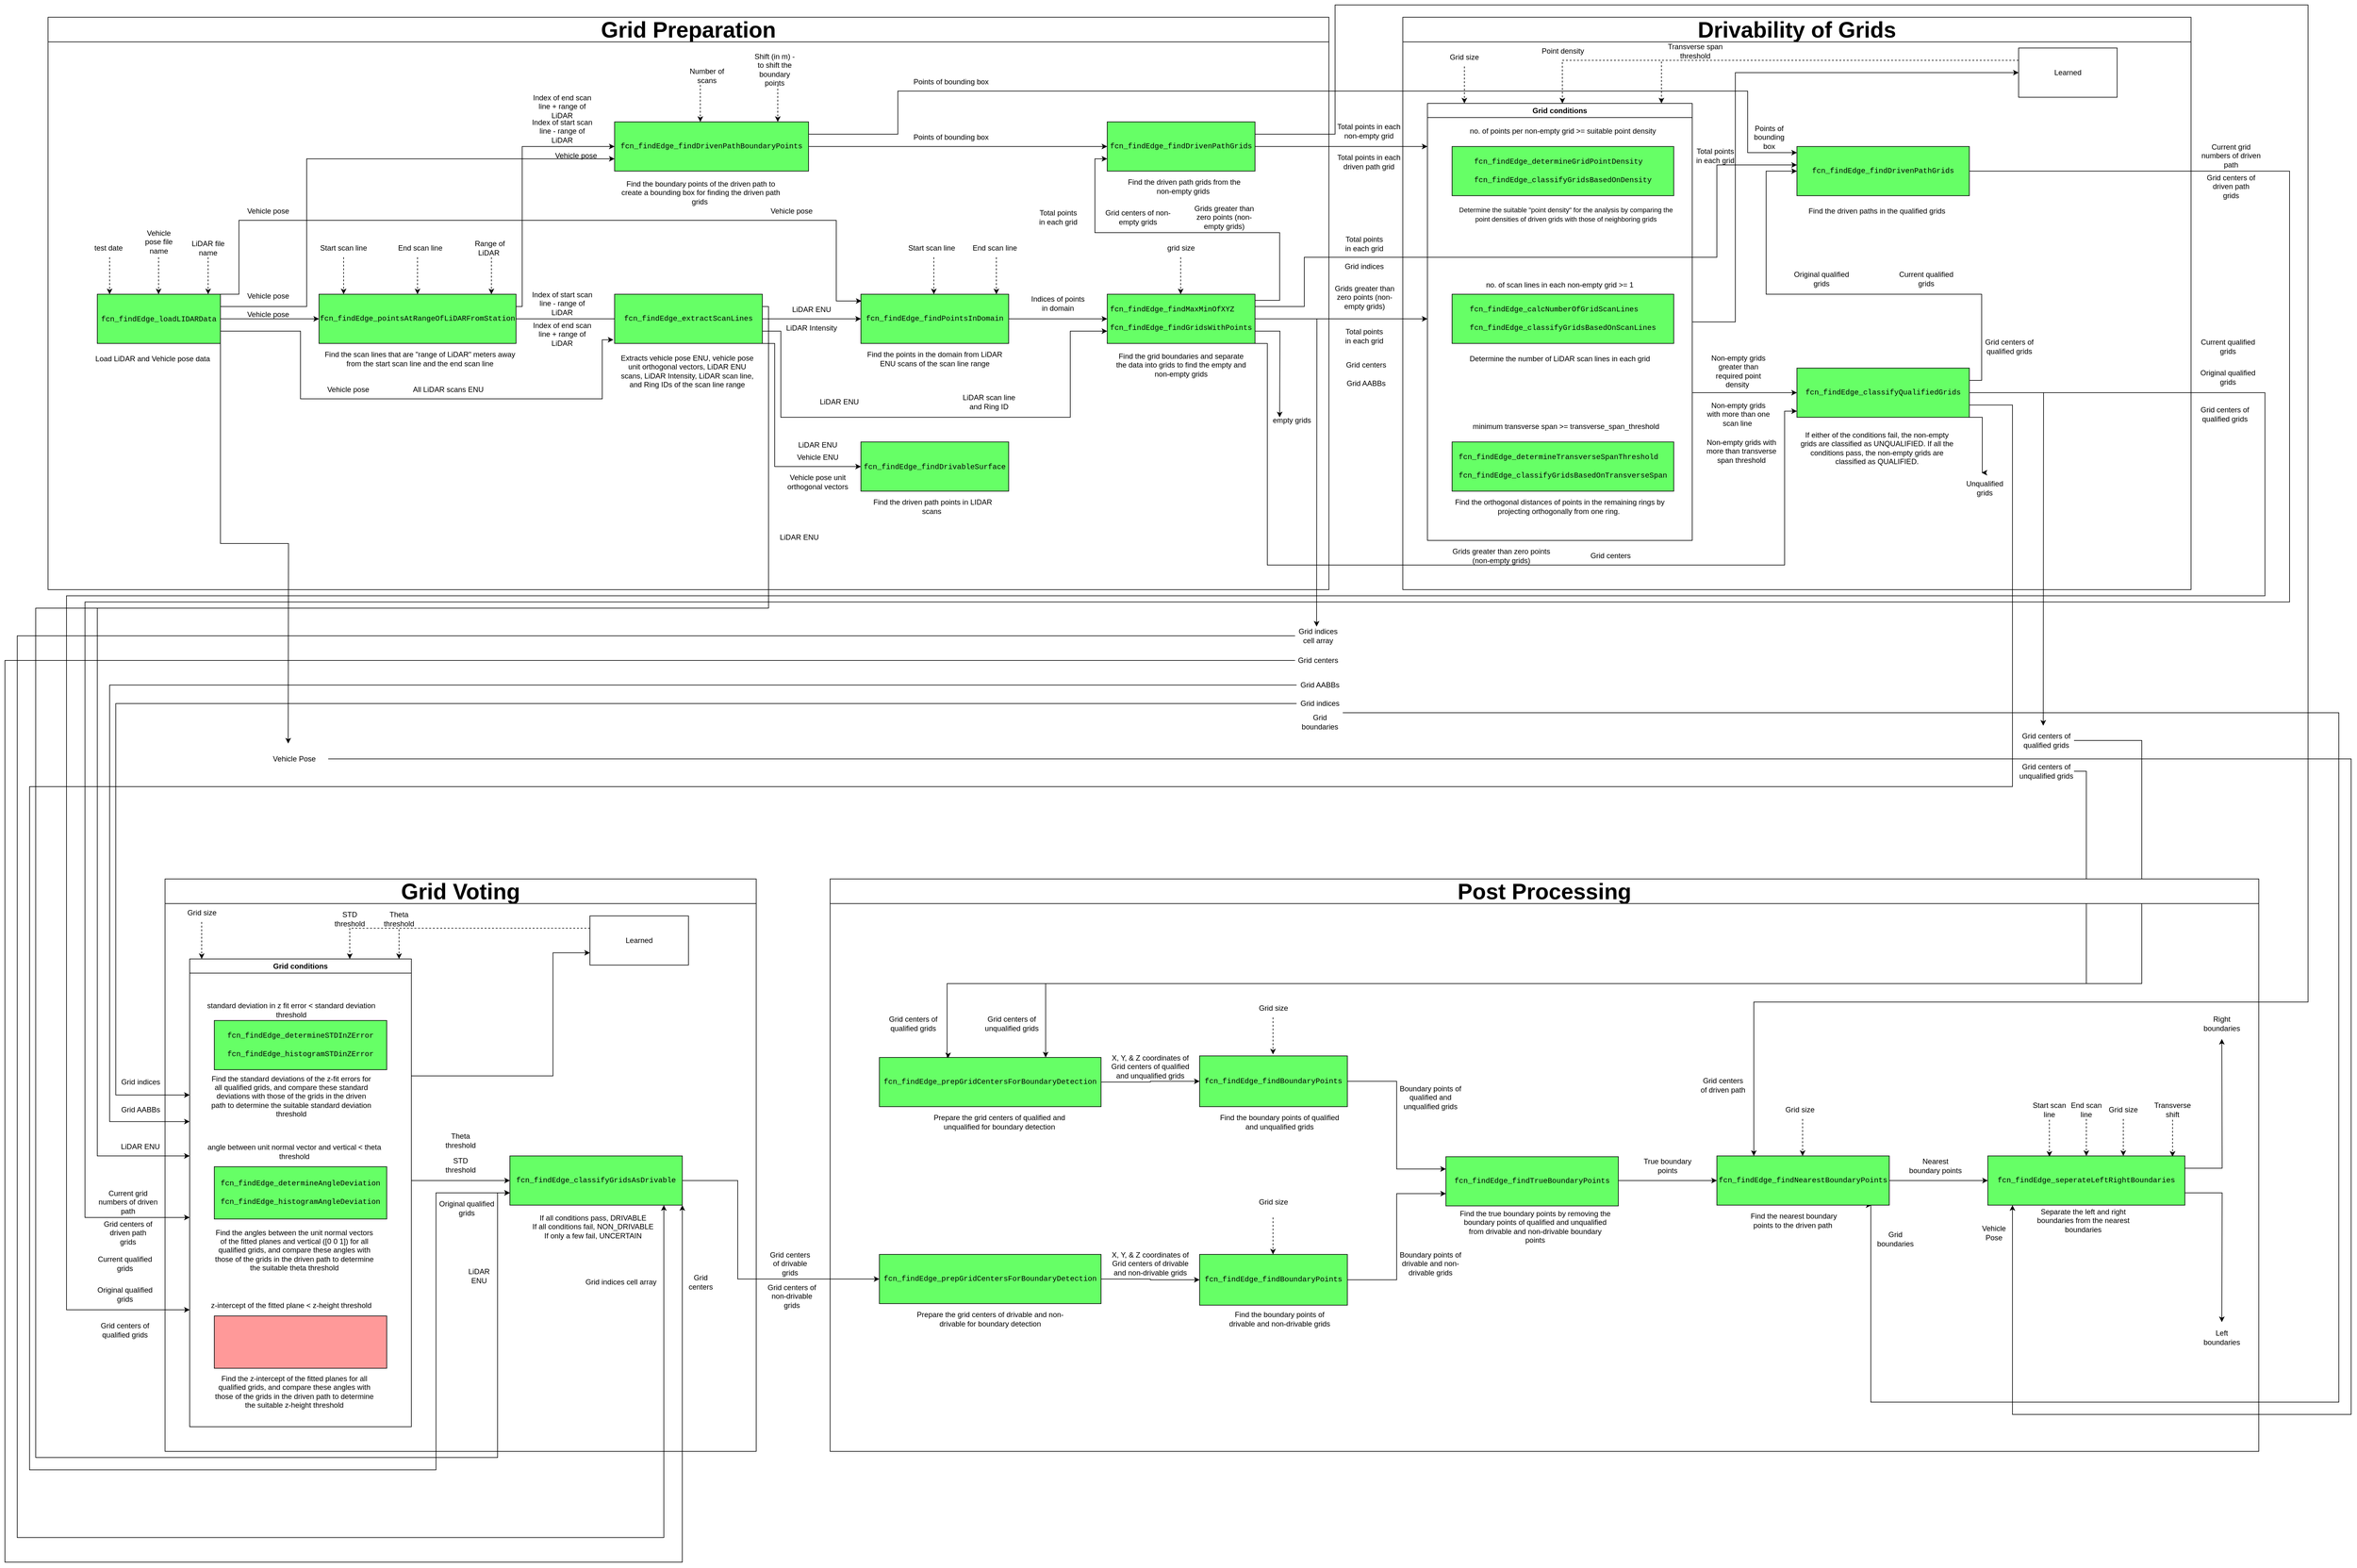 <mxfile version="24.7.5">
  <diagram name="Page-1" id="Idu7VvZ-PZcBLYNtUArA">
    <mxGraphModel dx="3382" dy="1342" grid="1" gridSize="10" guides="1" tooltips="1" connect="1" arrows="1" fold="1" page="1" pageScale="1" pageWidth="850" pageHeight="1100" math="0" shadow="0">
      <root>
        <mxCell id="0" />
        <mxCell id="1" parent="0" />
        <mxCell id="5aSi395ixU3ctmeISOfq-1" style="edgeStyle=orthogonalEdgeStyle;rounded=0;orthogonalLoop=1;jettySize=auto;html=1;exitX=1;exitY=0.5;exitDx=0;exitDy=0;" edge="1" parent="1" source="5aSi395ixU3ctmeISOfq-4" target="5aSi395ixU3ctmeISOfq-12">
          <mxGeometry relative="1" as="geometry" />
        </mxCell>
        <mxCell id="5aSi395ixU3ctmeISOfq-2" style="edgeStyle=orthogonalEdgeStyle;rounded=0;orthogonalLoop=1;jettySize=auto;html=1;exitX=1;exitY=0.25;exitDx=0;exitDy=0;entryX=0;entryY=0.75;entryDx=0;entryDy=0;" edge="1" parent="1" source="5aSi395ixU3ctmeISOfq-4" target="5aSi395ixU3ctmeISOfq-37">
          <mxGeometry relative="1" as="geometry">
            <Array as="points">
              <mxPoint x="460" y="500" />
              <mxPoint x="460" y="260" />
            </Array>
          </mxGeometry>
        </mxCell>
        <mxCell id="5aSi395ixU3ctmeISOfq-3" style="edgeStyle=orthogonalEdgeStyle;rounded=0;orthogonalLoop=1;jettySize=auto;html=1;exitX=1;exitY=1;exitDx=0;exitDy=0;" edge="1" parent="1" source="5aSi395ixU3ctmeISOfq-4">
          <mxGeometry relative="1" as="geometry">
            <mxPoint x="430" y="1210" as="targetPoint" />
          </mxGeometry>
        </mxCell>
        <mxCell id="5aSi395ixU3ctmeISOfq-4" value="&lt;span style=&quot;font-family: Menlo, Monaco, Consolas, &amp;quot;Courier New&amp;quot;, monospace; text-align: start; white-space: pre;&quot;&gt;&lt;font style=&quot;font-size: 12px;&quot;&gt;fcn_findEdge_loadLIDARData&lt;/font&gt;&lt;/span&gt;" style="rounded=0;whiteSpace=wrap;html=1;fillColor=#66FF66;" vertex="1" parent="1">
          <mxGeometry x="120" y="480" width="200" height="80" as="geometry" />
        </mxCell>
        <mxCell id="5aSi395ixU3ctmeISOfq-5" value="" style="html=1;labelBackgroundColor=#ffffff;startArrow=none;startFill=0;startSize=6;endArrow=classic;endFill=1;endSize=6;jettySize=auto;orthogonalLoop=1;strokeWidth=1;dashed=1;fontSize=14;rounded=0;entryX=0.5;entryY=0;entryDx=0;entryDy=0;" edge="1" parent="1">
          <mxGeometry width="60" height="60" relative="1" as="geometry">
            <mxPoint x="219.5" y="420" as="sourcePoint" />
            <mxPoint x="219.5" y="480" as="targetPoint" />
          </mxGeometry>
        </mxCell>
        <mxCell id="5aSi395ixU3ctmeISOfq-6" value="test date&amp;nbsp;" style="text;html=1;align=center;verticalAlign=middle;whiteSpace=wrap;rounded=0;" vertex="1" parent="1">
          <mxGeometry x="110" y="390" width="60" height="30" as="geometry" />
        </mxCell>
        <mxCell id="5aSi395ixU3ctmeISOfq-7" value="" style="html=1;labelBackgroundColor=#ffffff;startArrow=none;startFill=0;startSize=6;endArrow=classic;endFill=1;endSize=6;jettySize=auto;orthogonalLoop=1;strokeWidth=1;dashed=1;fontSize=14;rounded=0;entryX=0.5;entryY=0;entryDx=0;entryDy=0;" edge="1" parent="1">
          <mxGeometry width="60" height="60" relative="1" as="geometry">
            <mxPoint x="300" y="420" as="sourcePoint" />
            <mxPoint x="300" y="480" as="targetPoint" />
          </mxGeometry>
        </mxCell>
        <mxCell id="5aSi395ixU3ctmeISOfq-8" value="" style="html=1;labelBackgroundColor=#ffffff;startArrow=none;startFill=0;startSize=6;endArrow=classic;endFill=1;endSize=6;jettySize=auto;orthogonalLoop=1;strokeWidth=1;dashed=1;fontSize=14;rounded=0;entryX=0.5;entryY=0;entryDx=0;entryDy=0;" edge="1" parent="1">
          <mxGeometry width="60" height="60" relative="1" as="geometry">
            <mxPoint x="140" y="420" as="sourcePoint" />
            <mxPoint x="140" y="480" as="targetPoint" />
          </mxGeometry>
        </mxCell>
        <mxCell id="5aSi395ixU3ctmeISOfq-9" value="Vehicle pose file name" style="text;html=1;align=center;verticalAlign=middle;whiteSpace=wrap;rounded=0;" vertex="1" parent="1">
          <mxGeometry x="190" y="380" width="60" height="30" as="geometry" />
        </mxCell>
        <mxCell id="5aSi395ixU3ctmeISOfq-10" value="LiDAR file name" style="text;html=1;align=center;verticalAlign=middle;whiteSpace=wrap;rounded=0;" vertex="1" parent="1">
          <mxGeometry x="270" y="390" width="60" height="30" as="geometry" />
        </mxCell>
        <mxCell id="5aSi395ixU3ctmeISOfq-11" style="edgeStyle=orthogonalEdgeStyle;rounded=0;orthogonalLoop=1;jettySize=auto;html=1;exitX=1;exitY=0.5;exitDx=0;exitDy=0;" edge="1" parent="1" source="5aSi395ixU3ctmeISOfq-12">
          <mxGeometry relative="1" as="geometry">
            <mxPoint x="1040" y="520" as="targetPoint" />
          </mxGeometry>
        </mxCell>
        <mxCell id="5aSi395ixU3ctmeISOfq-12" value="&lt;div style=&quot;padding: 30px; text-align: start;&quot; class=&quot;rtcContent&quot;&gt;&lt;div style=&quot;font-family: Menlo, Monaco, Consolas, &amp;quot;Courier New&amp;quot;, monospace;&quot; class=&quot;lineNode&quot;&gt;&lt;span style=&quot;white-space: pre;&quot;&gt;&lt;font style=&quot;font-size: 12px;&quot;&gt;fcn_findEdge_pointsAtRangeOfLiDARFromStation&lt;/font&gt;&lt;/span&gt;&lt;/div&gt;&lt;/div&gt;" style="rounded=0;whiteSpace=wrap;html=1;fillColor=#66FF66;" vertex="1" parent="1">
          <mxGeometry x="480" y="480" width="320" height="80" as="geometry" />
        </mxCell>
        <mxCell id="5aSi395ixU3ctmeISOfq-13" value="Load LiDAR and Vehicle pose data" style="text;html=1;align=center;verticalAlign=middle;whiteSpace=wrap;rounded=0;" vertex="1" parent="1">
          <mxGeometry x="100" y="570" width="220" height="30" as="geometry" />
        </mxCell>
        <mxCell id="5aSi395ixU3ctmeISOfq-14" value="Find the scan lines that are &quot;range of LiDAR&quot; meters away from the start scan line and the end scan line" style="text;html=1;align=center;verticalAlign=middle;whiteSpace=wrap;rounded=0;" vertex="1" parent="1">
          <mxGeometry x="484" y="570" width="320" height="30" as="geometry" />
        </mxCell>
        <mxCell id="5aSi395ixU3ctmeISOfq-15" value="" style="html=1;labelBackgroundColor=#ffffff;startArrow=none;startFill=0;startSize=6;endArrow=classic;endFill=1;endSize=6;jettySize=auto;orthogonalLoop=1;strokeWidth=1;dashed=1;fontSize=14;rounded=0;entryX=0.5;entryY=0;entryDx=0;entryDy=0;" edge="1" parent="1">
          <mxGeometry width="60" height="60" relative="1" as="geometry">
            <mxPoint x="520" y="420" as="sourcePoint" />
            <mxPoint x="520" y="480" as="targetPoint" />
          </mxGeometry>
        </mxCell>
        <mxCell id="5aSi395ixU3ctmeISOfq-16" value="" style="html=1;labelBackgroundColor=#ffffff;startArrow=none;startFill=0;startSize=6;endArrow=classic;endFill=1;endSize=6;jettySize=auto;orthogonalLoop=1;strokeWidth=1;dashed=1;fontSize=14;rounded=0;entryX=0.5;entryY=0;entryDx=0;entryDy=0;" edge="1" parent="1">
          <mxGeometry width="60" height="60" relative="1" as="geometry">
            <mxPoint x="640" y="420" as="sourcePoint" />
            <mxPoint x="640" y="480" as="targetPoint" />
          </mxGeometry>
        </mxCell>
        <mxCell id="5aSi395ixU3ctmeISOfq-17" value="End scan line" style="text;html=1;align=center;verticalAlign=middle;whiteSpace=wrap;rounded=0;" vertex="1" parent="1">
          <mxGeometry x="606.5" y="390" width="75" height="30" as="geometry" />
        </mxCell>
        <mxCell id="5aSi395ixU3ctmeISOfq-18" value="" style="html=1;labelBackgroundColor=#ffffff;startArrow=none;startFill=0;startSize=6;endArrow=classic;endFill=1;endSize=6;jettySize=auto;orthogonalLoop=1;strokeWidth=1;dashed=1;fontSize=14;rounded=0;entryX=0.5;entryY=0;entryDx=0;entryDy=0;" edge="1" parent="1">
          <mxGeometry width="60" height="60" relative="1" as="geometry">
            <mxPoint x="760" y="420" as="sourcePoint" />
            <mxPoint x="760" y="480" as="targetPoint" />
          </mxGeometry>
        </mxCell>
        <mxCell id="5aSi395ixU3ctmeISOfq-19" value="Range of LiDAR&amp;nbsp;" style="text;html=1;align=center;verticalAlign=middle;whiteSpace=wrap;rounded=0;" vertex="1" parent="1">
          <mxGeometry x="720" y="390" width="75" height="30" as="geometry" />
        </mxCell>
        <mxCell id="5aSi395ixU3ctmeISOfq-20" value="Index of start scan line - range of LiDAR" style="text;html=1;align=center;verticalAlign=middle;whiteSpace=wrap;rounded=0;" vertex="1" parent="1">
          <mxGeometry x="820" y="480" width="110" height="30" as="geometry" />
        </mxCell>
        <mxCell id="5aSi395ixU3ctmeISOfq-21" value="Index of end scan line + range of LiDAR" style="text;html=1;align=center;verticalAlign=middle;whiteSpace=wrap;rounded=0;" vertex="1" parent="1">
          <mxGeometry x="820" y="530" width="110" height="30" as="geometry" />
        </mxCell>
        <mxCell id="5aSi395ixU3ctmeISOfq-22" style="edgeStyle=orthogonalEdgeStyle;rounded=0;orthogonalLoop=1;jettySize=auto;html=1;exitX=1;exitY=0.5;exitDx=0;exitDy=0;" edge="1" parent="1" source="5aSi395ixU3ctmeISOfq-27" target="5aSi395ixU3ctmeISOfq-31">
          <mxGeometry relative="1" as="geometry" />
        </mxCell>
        <mxCell id="5aSi395ixU3ctmeISOfq-23" style="edgeStyle=orthogonalEdgeStyle;rounded=0;orthogonalLoop=1;jettySize=auto;html=1;exitX=1;exitY=0.25;exitDx=0;exitDy=0;entryX=0;entryY=0.5;entryDx=0;entryDy=0;" edge="1" parent="1">
          <mxGeometry relative="1" as="geometry">
            <mxPoint x="800" y="500" as="sourcePoint" />
            <mxPoint x="960" y="240" as="targetPoint" />
            <Array as="points">
              <mxPoint x="810" y="500" />
              <mxPoint x="810" y="240" />
            </Array>
          </mxGeometry>
        </mxCell>
        <mxCell id="5aSi395ixU3ctmeISOfq-24" style="edgeStyle=orthogonalEdgeStyle;rounded=0;orthogonalLoop=1;jettySize=auto;html=1;exitX=1;exitY=0.75;exitDx=0;exitDy=0;entryX=0;entryY=0.5;entryDx=0;entryDy=0;" edge="1" parent="1" source="5aSi395ixU3ctmeISOfq-27">
          <mxGeometry relative="1" as="geometry">
            <mxPoint x="1360" y="760" as="targetPoint" />
            <Array as="points">
              <mxPoint x="1200" y="560" />
              <mxPoint x="1220" y="560" />
              <mxPoint x="1220" y="760" />
            </Array>
          </mxGeometry>
        </mxCell>
        <mxCell id="5aSi395ixU3ctmeISOfq-25" style="edgeStyle=orthogonalEdgeStyle;rounded=0;orthogonalLoop=1;jettySize=auto;html=1;exitX=1;exitY=0.75;exitDx=0;exitDy=0;entryX=0;entryY=0.75;entryDx=0;entryDy=0;" edge="1" parent="1" source="5aSi395ixU3ctmeISOfq-27" target="5aSi395ixU3ctmeISOfq-55">
          <mxGeometry relative="1" as="geometry">
            <Array as="points">
              <mxPoint x="1230" y="540" />
              <mxPoint x="1230" y="680" />
              <mxPoint x="1700" y="680" />
              <mxPoint x="1700" y="540" />
            </Array>
          </mxGeometry>
        </mxCell>
        <mxCell id="5aSi395ixU3ctmeISOfq-26" style="edgeStyle=orthogonalEdgeStyle;rounded=0;orthogonalLoop=1;jettySize=auto;html=1;exitX=1;exitY=0.25;exitDx=0;exitDy=0;" edge="1" parent="1" source="5aSi395ixU3ctmeISOfq-27">
          <mxGeometry relative="1" as="geometry">
            <mxPoint x="270" y="1880" as="targetPoint" />
            <Array as="points">
              <mxPoint x="1210" y="500" />
              <mxPoint x="1210" y="990" />
              <mxPoint x="120" y="990" />
              <mxPoint x="120" y="1880" />
            </Array>
          </mxGeometry>
        </mxCell>
        <mxCell id="5aSi395ixU3ctmeISOfq-333" style="edgeStyle=orthogonalEdgeStyle;rounded=0;orthogonalLoop=1;jettySize=auto;html=1;exitX=1;exitY=0.25;exitDx=0;exitDy=0;entryX=0;entryY=0.75;entryDx=0;entryDy=0;" edge="1" parent="1" source="5aSi395ixU3ctmeISOfq-27" target="5aSi395ixU3ctmeISOfq-232">
          <mxGeometry relative="1" as="geometry">
            <Array as="points">
              <mxPoint x="1210" y="500" />
              <mxPoint x="1210" y="990" />
              <mxPoint x="20" y="990" />
              <mxPoint x="20" y="2370" />
              <mxPoint x="770" y="2370" />
              <mxPoint x="770" y="1940" />
            </Array>
          </mxGeometry>
        </mxCell>
        <mxCell id="5aSi395ixU3ctmeISOfq-27" value="&lt;div style=&quot;padding: 30px; text-align: start;&quot; class=&quot;rtcContent&quot;&gt;&lt;div style=&quot;font-family: Menlo, Monaco, Consolas, &amp;quot;Courier New&amp;quot;, monospace;&quot; class=&quot;lineNode&quot;&gt;&lt;span style=&quot;white-space: pre;&quot;&gt;&lt;font style=&quot;font-size: 12px;&quot;&gt;fcn_findEdge_extractScanLines&lt;/font&gt;&lt;/span&gt;&lt;/div&gt;&lt;/div&gt;" style="rounded=0;whiteSpace=wrap;html=1;fillColor=#66FF66;" vertex="1" parent="1">
          <mxGeometry x="960" y="480" width="240" height="80" as="geometry" />
        </mxCell>
        <mxCell id="5aSi395ixU3ctmeISOfq-28" style="edgeStyle=orthogonalEdgeStyle;rounded=0;orthogonalLoop=1;jettySize=auto;html=1;exitX=1;exitY=0.75;exitDx=0;exitDy=0;entryX=-0.008;entryY=0.925;entryDx=0;entryDy=0;entryPerimeter=0;" edge="1" parent="1" source="5aSi395ixU3ctmeISOfq-4" target="5aSi395ixU3ctmeISOfq-27">
          <mxGeometry relative="1" as="geometry">
            <Array as="points">
              <mxPoint x="450" y="540" />
              <mxPoint x="450" y="650" />
              <mxPoint x="940" y="650" />
              <mxPoint x="940" y="554" />
            </Array>
          </mxGeometry>
        </mxCell>
        <mxCell id="5aSi395ixU3ctmeISOfq-29" value="All LiDAR scans ENU" style="text;html=1;align=center;verticalAlign=middle;whiteSpace=wrap;rounded=0;" vertex="1" parent="1">
          <mxGeometry x="620" y="620" width="140" height="30" as="geometry" />
        </mxCell>
        <mxCell id="5aSi395ixU3ctmeISOfq-30" style="edgeStyle=orthogonalEdgeStyle;rounded=0;orthogonalLoop=1;jettySize=auto;html=1;exitX=1;exitY=0.5;exitDx=0;exitDy=0;entryX=0;entryY=0.5;entryDx=0;entryDy=0;" edge="1" parent="1" source="5aSi395ixU3ctmeISOfq-31" target="5aSi395ixU3ctmeISOfq-55">
          <mxGeometry relative="1" as="geometry" />
        </mxCell>
        <mxCell id="5aSi395ixU3ctmeISOfq-31" value="&lt;div style=&quot;padding: 30px; text-align: start;&quot; class=&quot;rtcContent&quot;&gt;&lt;div style=&quot;font-family: Menlo, Monaco, Consolas, &amp;quot;Courier New&amp;quot;, monospace;&quot; class=&quot;lineNode&quot;&gt;&lt;div style=&quot;padding: 30px;&quot; class=&quot;rtcContent&quot;&gt;&lt;div style=&quot;&quot; class=&quot;lineNode&quot;&gt;&lt;span style=&quot;white-space: pre;&quot;&gt;&lt;font style=&quot;font-size: 12px;&quot;&gt;fcn_findEdge_findPointsInDomain&lt;/font&gt;&lt;/span&gt;&lt;/div&gt;&lt;/div&gt;&lt;/div&gt;&lt;/div&gt;" style="rounded=0;whiteSpace=wrap;html=1;fillColor=#66FF66;" vertex="1" parent="1">
          <mxGeometry x="1360" y="480" width="240" height="80" as="geometry" />
        </mxCell>
        <mxCell id="5aSi395ixU3ctmeISOfq-32" value="" style="html=1;labelBackgroundColor=#ffffff;startArrow=none;startFill=0;startSize=6;endArrow=classic;endFill=1;endSize=6;jettySize=auto;orthogonalLoop=1;strokeWidth=1;dashed=1;fontSize=14;rounded=0;entryX=0.5;entryY=0;entryDx=0;entryDy=0;" edge="1" parent="1">
          <mxGeometry width="60" height="60" relative="1" as="geometry">
            <mxPoint x="1478.46" y="420" as="sourcePoint" />
            <mxPoint x="1478.46" y="480" as="targetPoint" />
          </mxGeometry>
        </mxCell>
        <mxCell id="5aSi395ixU3ctmeISOfq-33" value="" style="html=1;labelBackgroundColor=#ffffff;startArrow=none;startFill=0;startSize=6;endArrow=classic;endFill=1;endSize=6;jettySize=auto;orthogonalLoop=1;strokeWidth=1;dashed=1;fontSize=14;rounded=0;entryX=0.5;entryY=0;entryDx=0;entryDy=0;" edge="1" parent="1">
          <mxGeometry width="60" height="60" relative="1" as="geometry">
            <mxPoint x="1580" y="420" as="sourcePoint" />
            <mxPoint x="1580" y="480" as="targetPoint" />
          </mxGeometry>
        </mxCell>
        <mxCell id="5aSi395ixU3ctmeISOfq-34" value="Extracts vehicle pose ENU, vehicle pose unit orthogonal vectors, LiDAR ENU scans, LiDAR Intensity, LiDAR scan line, and Ring IDs&amp;nbsp;of the scan line range" style="text;html=1;align=center;verticalAlign=middle;whiteSpace=wrap;rounded=0;" vertex="1" parent="1">
          <mxGeometry x="967.5" y="550" width="220" height="110" as="geometry" />
        </mxCell>
        <mxCell id="5aSi395ixU3ctmeISOfq-36" style="edgeStyle=orthogonalEdgeStyle;rounded=0;orthogonalLoop=1;jettySize=auto;html=1;exitX=1;exitY=0.5;exitDx=0;exitDy=0;entryX=0;entryY=0.5;entryDx=0;entryDy=0;" edge="1" parent="1" source="5aSi395ixU3ctmeISOfq-37" target="5aSi395ixU3ctmeISOfq-63">
          <mxGeometry relative="1" as="geometry" />
        </mxCell>
        <mxCell id="5aSi395ixU3ctmeISOfq-37" value="&lt;div style=&quot;padding: 30px; text-align: start;&quot; class=&quot;rtcContent&quot;&gt;&lt;div style=&quot;font-family: Menlo, Monaco, Consolas, &amp;quot;Courier New&amp;quot;, monospace;&quot; class=&quot;lineNode&quot;&gt;&lt;div style=&quot;padding: 30px;&quot; class=&quot;rtcContent&quot;&gt;&lt;div style=&quot;&quot; class=&quot;lineNode&quot;&gt;&lt;div style=&quot;padding: 30px;&quot; class=&quot;rtcContent&quot;&gt;&lt;div style=&quot;&quot; class=&quot;lineNode&quot;&gt;&lt;div style=&quot;padding: 30px;&quot; class=&quot;rtcContent&quot;&gt;&lt;div style=&quot;&quot; class=&quot;lineNode&quot;&gt;&lt;span style=&quot;white-space: pre;&quot;&gt;&lt;font style=&quot;font-size: 12px;&quot;&gt;fcn_findEdge_findDrivenPathBoundaryPoints&lt;/font&gt;&lt;/span&gt;&lt;/div&gt;&lt;/div&gt;&lt;/div&gt;&lt;/div&gt;&lt;/div&gt;&lt;/div&gt;&lt;/div&gt;&lt;/div&gt;" style="rounded=0;whiteSpace=wrap;html=1;fillColor=#66FF66;" vertex="1" parent="1">
          <mxGeometry x="960" y="200" width="315" height="80" as="geometry" />
        </mxCell>
        <mxCell id="5aSi395ixU3ctmeISOfq-38" value="&amp;nbsp;Find the driven path points in LIDAR scans" style="text;html=1;align=center;verticalAlign=middle;whiteSpace=wrap;rounded=0;" vertex="1" parent="1">
          <mxGeometry x="1360" y="810" width="230" height="30" as="geometry" />
        </mxCell>
        <mxCell id="5aSi395ixU3ctmeISOfq-39" value="Find the points in the domain from LiDAR ENU scans of the scan line range" style="text;html=1;align=center;verticalAlign=middle;whiteSpace=wrap;rounded=0;" vertex="1" parent="1">
          <mxGeometry x="1360" y="570" width="240" height="30" as="geometry" />
        </mxCell>
        <mxCell id="5aSi395ixU3ctmeISOfq-40" value="Find the boundary points of the driven path to create a bounding box for finding the driven path grids&amp;nbsp;" style="text;html=1;align=center;verticalAlign=middle;whiteSpace=wrap;rounded=0;" vertex="1" parent="1">
          <mxGeometry x="970" y="300" width="260" height="30" as="geometry" />
        </mxCell>
        <mxCell id="5aSi395ixU3ctmeISOfq-41" value="" style="html=1;labelBackgroundColor=#ffffff;startArrow=none;startFill=0;startSize=6;endArrow=classic;endFill=1;endSize=6;jettySize=auto;orthogonalLoop=1;strokeWidth=1;dashed=1;fontSize=14;rounded=0;entryX=0.5;entryY=0;entryDx=0;entryDy=0;" edge="1" parent="1">
          <mxGeometry width="60" height="60" relative="1" as="geometry">
            <mxPoint x="1099.23" y="140" as="sourcePoint" />
            <mxPoint x="1099.23" y="200" as="targetPoint" />
          </mxGeometry>
        </mxCell>
        <mxCell id="5aSi395ixU3ctmeISOfq-42" value="Number of scans" style="text;html=1;align=center;verticalAlign=middle;whiteSpace=wrap;rounded=0;" vertex="1" parent="1">
          <mxGeometry x="1070" y="110" width="80" height="30" as="geometry" />
        </mxCell>
        <mxCell id="5aSi395ixU3ctmeISOfq-43" value="" style="html=1;labelBackgroundColor=#ffffff;startArrow=none;startFill=0;startSize=6;endArrow=classic;endFill=1;endSize=6;jettySize=auto;orthogonalLoop=1;strokeWidth=1;dashed=1;fontSize=14;rounded=0;entryX=0.5;entryY=0;entryDx=0;entryDy=0;" edge="1" parent="1">
          <mxGeometry width="60" height="60" relative="1" as="geometry">
            <mxPoint x="1225" y="140" as="sourcePoint" />
            <mxPoint x="1225" y="200" as="targetPoint" />
          </mxGeometry>
        </mxCell>
        <mxCell id="5aSi395ixU3ctmeISOfq-44" value="Shift (in m) - to shift the boundary points" style="text;html=1;align=center;verticalAlign=middle;whiteSpace=wrap;rounded=0;" vertex="1" parent="1">
          <mxGeometry x="1180" y="100" width="80" height="30" as="geometry" />
        </mxCell>
        <mxCell id="5aSi395ixU3ctmeISOfq-45" value="LiDAR ENU" style="text;html=1;align=center;verticalAlign=middle;whiteSpace=wrap;rounded=0;" vertex="1" parent="1">
          <mxGeometry x="1230" y="490" width="100" height="30" as="geometry" />
        </mxCell>
        <mxCell id="5aSi395ixU3ctmeISOfq-46" value="LiDAR Intensity" style="text;html=1;align=center;verticalAlign=middle;whiteSpace=wrap;rounded=0;" vertex="1" parent="1">
          <mxGeometry x="1230" y="520" width="100" height="30" as="geometry" />
        </mxCell>
        <mxCell id="5aSi395ixU3ctmeISOfq-47" value="LiDAR ENU" style="text;html=1;align=center;verticalAlign=middle;whiteSpace=wrap;rounded=0;" vertex="1" parent="1">
          <mxGeometry x="1240" y="710" width="100" height="30" as="geometry" />
        </mxCell>
        <mxCell id="5aSi395ixU3ctmeISOfq-48" value="Vehicle pose unit orthogonal vectors" style="text;html=1;align=center;verticalAlign=middle;whiteSpace=wrap;rounded=0;" vertex="1" parent="1">
          <mxGeometry x="1225" y="770" width="130" height="30" as="geometry" />
        </mxCell>
        <mxCell id="5aSi395ixU3ctmeISOfq-49" value="Vehicle ENU" style="text;html=1;align=center;verticalAlign=middle;whiteSpace=wrap;rounded=0;" vertex="1" parent="1">
          <mxGeometry x="1240" y="730" width="100" height="30" as="geometry" />
        </mxCell>
        <mxCell id="5aSi395ixU3ctmeISOfq-50" value="&lt;span style=&quot;font-family: Menlo, Monaco, Consolas, &amp;quot;Courier New&amp;quot;, monospace; text-align: start; white-space: pre;&quot;&gt;fcn_findEdge_findDrivableSurface&lt;/span&gt;" style="rounded=0;whiteSpace=wrap;html=1;fillColor=#66FF66;" vertex="1" parent="1">
          <mxGeometry x="1360" y="720" width="240" height="80" as="geometry" />
        </mxCell>
        <mxCell id="5aSi395ixU3ctmeISOfq-51" style="edgeStyle=orthogonalEdgeStyle;rounded=0;orthogonalLoop=1;jettySize=auto;html=1;exitX=1;exitY=0;exitDx=0;exitDy=0;entryX=0;entryY=0.75;entryDx=0;entryDy=0;" edge="1" parent="1" source="5aSi395ixU3ctmeISOfq-55" target="5aSi395ixU3ctmeISOfq-63">
          <mxGeometry relative="1" as="geometry">
            <Array as="points">
              <mxPoint x="2000" y="490" />
              <mxPoint x="2040" y="490" />
              <mxPoint x="2040" y="380" />
              <mxPoint x="1740" y="380" />
              <mxPoint x="1740" y="260" />
            </Array>
          </mxGeometry>
        </mxCell>
        <mxCell id="5aSi395ixU3ctmeISOfq-52" style="edgeStyle=orthogonalEdgeStyle;rounded=0;orthogonalLoop=1;jettySize=auto;html=1;exitX=1;exitY=0.75;exitDx=0;exitDy=0;" edge="1" parent="1" source="5aSi395ixU3ctmeISOfq-55">
          <mxGeometry relative="1" as="geometry">
            <mxPoint x="2040" y="680" as="targetPoint" />
          </mxGeometry>
        </mxCell>
        <mxCell id="5aSi395ixU3ctmeISOfq-53" style="edgeStyle=orthogonalEdgeStyle;rounded=0;orthogonalLoop=1;jettySize=auto;html=1;exitX=1;exitY=0.5;exitDx=0;exitDy=0;" edge="1" parent="1" source="5aSi395ixU3ctmeISOfq-55">
          <mxGeometry relative="1" as="geometry">
            <mxPoint x="2280" y="520" as="targetPoint" />
          </mxGeometry>
        </mxCell>
        <mxCell id="5aSi395ixU3ctmeISOfq-54" style="edgeStyle=orthogonalEdgeStyle;rounded=0;orthogonalLoop=1;jettySize=auto;html=1;exitX=1;exitY=0.5;exitDx=0;exitDy=0;" edge="1" parent="1" source="5aSi395ixU3ctmeISOfq-55">
          <mxGeometry relative="1" as="geometry">
            <mxPoint x="2100" y="1020" as="targetPoint" />
          </mxGeometry>
        </mxCell>
        <mxCell id="5aSi395ixU3ctmeISOfq-55" value="&lt;div style=&quot;padding: 30px; text-align: start;&quot; class=&quot;rtcContent&quot;&gt;&lt;div style=&quot;font-family: Menlo, Monaco, Consolas, &amp;quot;Courier New&amp;quot;, monospace;&quot; class=&quot;lineNode&quot;&gt;&lt;span style=&quot;white-space: pre; background-color: initial;&quot;&gt;&lt;font style=&quot;font-size: 12px;&quot;&gt;fcn_findEdge_findMaxMinOfXYZ&lt;/font&gt;&lt;/span&gt;&lt;/div&gt;&lt;div style=&quot;font-size: 13px; font-family: Menlo, Monaco, Consolas, &amp;quot;Courier New&amp;quot;, monospace;&quot; class=&quot;lineNode&quot;&gt;&lt;span style=&quot;white-space: pre; background-color: initial;&quot;&gt;&lt;br&gt;&lt;/span&gt;&lt;/div&gt;&lt;div style=&quot;font-family: Menlo, Monaco, Consolas, &amp;quot;Courier New&amp;quot;, monospace;&quot; class=&quot;lineNode&quot;&gt;&lt;span style=&quot;white-space: pre;&quot;&gt;&lt;font style=&quot;font-size: 12px;&quot;&gt;fcn_findEdge_findGridsWithPoints&lt;/font&gt;&lt;/span&gt;&lt;/div&gt;&lt;/div&gt;" style="rounded=0;whiteSpace=wrap;html=1;fillColor=#66FF66;" vertex="1" parent="1">
          <mxGeometry x="1760" y="480" width="240" height="80" as="geometry" />
        </mxCell>
        <mxCell id="5aSi395ixU3ctmeISOfq-56" value="Find the grid boundaries and separate the data into grids to find the empty and non-empty grids" style="text;html=1;align=center;verticalAlign=middle;whiteSpace=wrap;rounded=0;" vertex="1" parent="1">
          <mxGeometry x="1770" y="580" width="220" height="30" as="geometry" />
        </mxCell>
        <mxCell id="5aSi395ixU3ctmeISOfq-57" value="Indices of points in domain" style="text;html=1;align=center;verticalAlign=middle;whiteSpace=wrap;rounded=0;" vertex="1" parent="1">
          <mxGeometry x="1630" y="480" width="100" height="30" as="geometry" />
        </mxCell>
        <mxCell id="5aSi395ixU3ctmeISOfq-58" value="LiDAR ENU" style="text;html=1;align=center;verticalAlign=middle;whiteSpace=wrap;rounded=0;" vertex="1" parent="1">
          <mxGeometry x="1275" y="640" width="100" height="30" as="geometry" />
        </mxCell>
        <mxCell id="5aSi395ixU3ctmeISOfq-59" value="LiDAR scan line and Ring ID" style="text;html=1;align=center;verticalAlign=middle;whiteSpace=wrap;rounded=0;" vertex="1" parent="1">
          <mxGeometry x="1517.5" y="640" width="100" height="30" as="geometry" />
        </mxCell>
        <mxCell id="5aSi395ixU3ctmeISOfq-60" value="" style="html=1;labelBackgroundColor=#ffffff;startArrow=none;startFill=0;startSize=6;endArrow=classic;endFill=1;endSize=6;jettySize=auto;orthogonalLoop=1;strokeWidth=1;dashed=1;fontSize=14;rounded=0;entryX=0.5;entryY=0;entryDx=0;entryDy=0;" edge="1" parent="1">
          <mxGeometry width="60" height="60" relative="1" as="geometry">
            <mxPoint x="1879.29" y="420" as="sourcePoint" />
            <mxPoint x="1879.29" y="480" as="targetPoint" />
          </mxGeometry>
        </mxCell>
        <mxCell id="5aSi395ixU3ctmeISOfq-61" value="grid size" style="text;html=1;align=center;verticalAlign=middle;whiteSpace=wrap;rounded=0;" vertex="1" parent="1">
          <mxGeometry x="1850" y="390" width="60" height="30" as="geometry" />
        </mxCell>
        <mxCell id="5aSi395ixU3ctmeISOfq-62" style="edgeStyle=orthogonalEdgeStyle;rounded=0;orthogonalLoop=1;jettySize=auto;html=1;exitX=1;exitY=0.5;exitDx=0;exitDy=0;" edge="1" parent="1" source="5aSi395ixU3ctmeISOfq-63">
          <mxGeometry relative="1" as="geometry">
            <mxPoint x="2280" y="240" as="targetPoint" />
          </mxGeometry>
        </mxCell>
        <mxCell id="5aSi395ixU3ctmeISOfq-352" style="edgeStyle=orthogonalEdgeStyle;rounded=0;orthogonalLoop=1;jettySize=auto;html=1;exitX=1;exitY=0.25;exitDx=0;exitDy=0;" edge="1" parent="1" source="5aSi395ixU3ctmeISOfq-63">
          <mxGeometry relative="1" as="geometry">
            <mxPoint x="2810" y="1880" as="targetPoint" />
            <Array as="points">
              <mxPoint x="2130" y="220" />
              <mxPoint x="2130" y="10" />
              <mxPoint x="3710" y="10" />
              <mxPoint x="3710" y="1630" />
              <mxPoint x="2810" y="1630" />
            </Array>
          </mxGeometry>
        </mxCell>
        <mxCell id="5aSi395ixU3ctmeISOfq-63" value="&lt;div style=&quot;padding: 30px; text-align: start;&quot; class=&quot;rtcContent&quot;&gt;&lt;div style=&quot;font-family: Menlo, Monaco, Consolas, &amp;quot;Courier New&amp;quot;, monospace;&quot; class=&quot;lineNode&quot;&gt;&lt;span style=&quot;white-space: pre;&quot;&gt;&lt;font style=&quot;font-size: 12px;&quot;&gt;fcn_findEdge_findDrivenPathGrids&lt;/font&gt;&lt;/span&gt;&lt;/div&gt;&lt;/div&gt;" style="rounded=0;whiteSpace=wrap;html=1;fillColor=#66FF66;" vertex="1" parent="1">
          <mxGeometry x="1760" y="200" width="240" height="80" as="geometry" />
        </mxCell>
        <mxCell id="5aSi395ixU3ctmeISOfq-64" value="Grids greater than zero points (non-empty grids)" style="text;html=1;align=center;verticalAlign=middle;whiteSpace=wrap;rounded=0;" vertex="1" parent="1">
          <mxGeometry x="1890" y="340" width="120" height="30" as="geometry" />
        </mxCell>
        <mxCell id="5aSi395ixU3ctmeISOfq-65" value="Grid centers of non-empty grids" style="text;html=1;align=center;verticalAlign=middle;whiteSpace=wrap;rounded=0;" vertex="1" parent="1">
          <mxGeometry x="1750" y="340" width="120" height="30" as="geometry" />
        </mxCell>
        <mxCell id="5aSi395ixU3ctmeISOfq-66" value="Total points in each grid" style="text;html=1;align=center;verticalAlign=middle;whiteSpace=wrap;rounded=0;" vertex="1" parent="1">
          <mxGeometry x="1642.5" y="340" width="75" height="30" as="geometry" />
        </mxCell>
        <mxCell id="5aSi395ixU3ctmeISOfq-67" value="Find the driven path grids from the non-empty grids&amp;nbsp;" style="text;html=1;align=center;verticalAlign=middle;whiteSpace=wrap;rounded=0;" vertex="1" parent="1">
          <mxGeometry x="1790" y="290" width="190" height="30" as="geometry" />
        </mxCell>
        <mxCell id="5aSi395ixU3ctmeISOfq-68" value="&lt;font style=&quot;font-size: 36px;&quot;&gt;Grid Preparation&lt;/font&gt;" style="swimlane;whiteSpace=wrap;html=1;startSize=40;" vertex="1" parent="1">
          <mxGeometry x="40" y="30" width="2080" height="930" as="geometry" />
        </mxCell>
        <mxCell id="5aSi395ixU3ctmeISOfq-69" value="Vehicle pose" style="text;html=1;align=center;verticalAlign=middle;whiteSpace=wrap;rounded=0;" vertex="1" parent="5aSi395ixU3ctmeISOfq-68">
          <mxGeometry x="320" y="467.5" width="75" height="30" as="geometry" />
        </mxCell>
        <mxCell id="5aSi395ixU3ctmeISOfq-70" value="Vehicle pose" style="text;html=1;align=center;verticalAlign=middle;whiteSpace=wrap;rounded=0;" vertex="1" parent="5aSi395ixU3ctmeISOfq-68">
          <mxGeometry x="320" y="437.5" width="75" height="30" as="geometry" />
        </mxCell>
        <mxCell id="5aSi395ixU3ctmeISOfq-71" value="Vehicle pose" style="text;html=1;align=center;verticalAlign=middle;whiteSpace=wrap;rounded=0;" vertex="1" parent="5aSi395ixU3ctmeISOfq-68">
          <mxGeometry x="450" y="590" width="75" height="30" as="geometry" />
        </mxCell>
        <mxCell id="5aSi395ixU3ctmeISOfq-72" value="Vehicle pose" style="text;html=1;align=center;verticalAlign=middle;whiteSpace=wrap;rounded=0;" vertex="1" parent="5aSi395ixU3ctmeISOfq-68">
          <mxGeometry x="320" y="300" width="75" height="30" as="geometry" />
        </mxCell>
        <mxCell id="5aSi395ixU3ctmeISOfq-73" value="Start scan line" style="text;html=1;align=center;verticalAlign=middle;whiteSpace=wrap;rounded=0;" vertex="1" parent="5aSi395ixU3ctmeISOfq-68">
          <mxGeometry x="435" y="360" width="90" height="30" as="geometry" />
        </mxCell>
        <mxCell id="5aSi395ixU3ctmeISOfq-74" value="Start scan line" style="text;html=1;align=center;verticalAlign=middle;whiteSpace=wrap;rounded=0;" vertex="1" parent="5aSi395ixU3ctmeISOfq-68">
          <mxGeometry x="1390" y="360" width="90" height="30" as="geometry" />
        </mxCell>
        <mxCell id="5aSi395ixU3ctmeISOfq-75" value="End scan line" style="text;html=1;align=center;verticalAlign=middle;whiteSpace=wrap;rounded=0;" vertex="1" parent="5aSi395ixU3ctmeISOfq-68">
          <mxGeometry x="1500" y="360" width="75" height="30" as="geometry" />
        </mxCell>
        <mxCell id="5aSi395ixU3ctmeISOfq-76" value="empty grids" style="text;html=1;align=center;verticalAlign=middle;whiteSpace=wrap;rounded=0;" vertex="1" parent="5aSi395ixU3ctmeISOfq-68">
          <mxGeometry x="1980" y="640" width="80" height="30" as="geometry" />
        </mxCell>
        <mxCell id="5aSi395ixU3ctmeISOfq-77" value="Points of bounding box" style="text;html=1;align=center;verticalAlign=middle;whiteSpace=wrap;rounded=0;" vertex="1" parent="5aSi395ixU3ctmeISOfq-68">
          <mxGeometry x="1335" y="180" width="262.5" height="30" as="geometry" />
        </mxCell>
        <mxCell id="5aSi395ixU3ctmeISOfq-78" value="Points of bounding box" style="text;html=1;align=center;verticalAlign=middle;whiteSpace=wrap;rounded=0;" vertex="1" parent="5aSi395ixU3ctmeISOfq-68">
          <mxGeometry x="1335" y="90" width="262.5" height="30" as="geometry" />
        </mxCell>
        <mxCell id="5aSi395ixU3ctmeISOfq-138" value="LiDAR ENU" style="text;html=1;align=center;verticalAlign=middle;whiteSpace=wrap;rounded=0;" vertex="1" parent="5aSi395ixU3ctmeISOfq-68">
          <mxGeometry x="1170" y="830" width="100" height="30" as="geometry" />
        </mxCell>
        <mxCell id="5aSi395ixU3ctmeISOfq-361" value="Index of start scan line - range of LiDAR" style="text;html=1;align=center;verticalAlign=middle;whiteSpace=wrap;rounded=0;" vertex="1" parent="5aSi395ixU3ctmeISOfq-68">
          <mxGeometry x="780" y="170" width="110" height="30" as="geometry" />
        </mxCell>
        <mxCell id="5aSi395ixU3ctmeISOfq-362" value="Index of end scan line + range of LiDAR" style="text;html=1;align=center;verticalAlign=middle;whiteSpace=wrap;rounded=0;" vertex="1" parent="5aSi395ixU3ctmeISOfq-68">
          <mxGeometry x="780" y="130" width="110" height="30" as="geometry" />
        </mxCell>
        <mxCell id="5aSi395ixU3ctmeISOfq-79" value="&lt;div style=&quot;padding: 30px; text-align: start;&quot; class=&quot;rtcContent&quot;&gt;&lt;div style=&quot;font-family: Menlo, Monaco, Consolas, &amp;quot;Courier New&amp;quot;, monospace;&quot; class=&quot;lineNode&quot;&gt;&lt;span style=&quot;white-space: pre;&quot;&gt;&lt;font style=&quot;font-size: 12px;&quot;&gt;fcn_findEdge_calcNumberOfGridScanLines&lt;/font&gt;&lt;/span&gt;&lt;/div&gt;&lt;div style=&quot;font-size: 13px; font-family: Menlo, Monaco, Consolas, &amp;quot;Courier New&amp;quot;, monospace;&quot; class=&quot;lineNode&quot;&gt;&lt;span style=&quot;white-space: pre;&quot;&gt;&lt;br&gt;&lt;/span&gt;&lt;/div&gt;&lt;div style=&quot;font-family: Menlo, Monaco, Consolas, &amp;quot;Courier New&amp;quot;, monospace;&quot; class=&quot;lineNode&quot;&gt;&lt;span style=&quot;white-space: pre; background-color: initial;&quot;&gt;&lt;font style=&quot;font-size: 12px;&quot;&gt;fcn_findEdge_classifyGridsBasedOnScanLines&lt;/font&gt;&lt;/span&gt;&lt;/div&gt;&lt;/div&gt;" style="rounded=0;whiteSpace=wrap;html=1;fillColor=#66FF66;" vertex="1" parent="1">
          <mxGeometry x="2320" y="480" width="360" height="80" as="geometry" />
        </mxCell>
        <mxCell id="5aSi395ixU3ctmeISOfq-80" value="Grids greater than zero points (non-empty grids)" style="text;html=1;align=center;verticalAlign=middle;whiteSpace=wrap;rounded=0;" vertex="1" parent="1">
          <mxGeometry x="2117.5" y="470" width="120" height="30" as="geometry" />
        </mxCell>
        <mxCell id="5aSi395ixU3ctmeISOfq-81" value="&lt;font style=&quot;font-size: 36px;&quot;&gt;Drivability of Grids&lt;/font&gt;" style="swimlane;whiteSpace=wrap;html=1;startSize=40;" vertex="1" parent="1">
          <mxGeometry x="2240" y="30" width="1280" height="930" as="geometry" />
        </mxCell>
        <mxCell id="5aSi395ixU3ctmeISOfq-82" value="&lt;span style=&quot;font-size: 11px;&quot;&gt;Determine the suitable &quot;point density&quot; for the analysis by comparing the point densities of driven grids with those of neighboring grids&lt;/span&gt;" style="text;html=1;align=center;verticalAlign=middle;whiteSpace=wrap;rounded=0;" vertex="1" parent="5aSi395ixU3ctmeISOfq-81">
          <mxGeometry x="90" y="300" width="350" height="40" as="geometry" />
        </mxCell>
        <mxCell id="5aSi395ixU3ctmeISOfq-83" value="Determine the number of LiDAR scan lines in each grid" style="text;html=1;align=center;verticalAlign=middle;whiteSpace=wrap;rounded=0;" vertex="1" parent="5aSi395ixU3ctmeISOfq-81">
          <mxGeometry x="90" y="540" width="330" height="30" as="geometry" />
        </mxCell>
        <mxCell id="5aSi395ixU3ctmeISOfq-84" value="Find the orthogonal distances of points in the remaining rings by projecting orthogonally from one ring.&amp;nbsp;" style="text;html=1;align=center;verticalAlign=middle;whiteSpace=wrap;rounded=0;" vertex="1" parent="5aSi395ixU3ctmeISOfq-81">
          <mxGeometry x="80" y="780" width="350" height="30" as="geometry" />
        </mxCell>
        <mxCell id="5aSi395ixU3ctmeISOfq-85" value="no. of scan lines in each non-empty grid &amp;gt;= 1" style="text;html=1;align=center;verticalAlign=middle;whiteSpace=wrap;rounded=0;" vertex="1" parent="5aSi395ixU3ctmeISOfq-81">
          <mxGeometry x="130" y="420" width="250" height="30" as="geometry" />
        </mxCell>
        <mxCell id="5aSi395ixU3ctmeISOfq-86" value="minimum transverse span &amp;gt;= transverse_span_threshold" style="text;html=1;align=center;verticalAlign=middle;whiteSpace=wrap;rounded=0;" vertex="1" parent="5aSi395ixU3ctmeISOfq-81">
          <mxGeometry x="110" y="650" width="310" height="30" as="geometry" />
        </mxCell>
        <mxCell id="5aSi395ixU3ctmeISOfq-87" value="&lt;div style=&quot;padding: 30px; text-align: start;&quot; class=&quot;rtcContent&quot;&gt;&lt;div style=&quot;font-family: Menlo, Monaco, Consolas, &amp;quot;Courier New&amp;quot;, monospace;&quot; class=&quot;lineNode&quot;&gt;&lt;span style=&quot;white-space: pre;&quot;&gt;&lt;font style=&quot;font-size: 12px;&quot;&gt;fcn_findEdge_determineGridPointDensity&lt;/font&gt;&lt;/span&gt;&lt;/div&gt;&lt;div style=&quot;font-size: 13px; font-family: Menlo, Monaco, Consolas, &amp;quot;Courier New&amp;quot;, monospace;&quot; class=&quot;lineNode&quot;&gt;&lt;span style=&quot;white-space: pre; background-color: initial;&quot;&gt;&lt;br&gt;&lt;/span&gt;&lt;/div&gt;&lt;div style=&quot;font-family: Menlo, Monaco, Consolas, &amp;quot;Courier New&amp;quot;, monospace;&quot; class=&quot;lineNode&quot;&gt;&lt;span style=&quot;white-space: pre; background-color: initial;&quot;&gt;&lt;font style=&quot;font-size: 12px;&quot;&gt;fcn_findEdge_classifyGridsBasedOnDensity&lt;/font&gt;&lt;/span&gt;&lt;/div&gt;&lt;/div&gt;" style="rounded=0;whiteSpace=wrap;html=1;fillColor=#66FF66;" vertex="1" parent="5aSi395ixU3ctmeISOfq-81">
          <mxGeometry x="80" y="210" width="360" height="80" as="geometry" />
        </mxCell>
        <mxCell id="5aSi395ixU3ctmeISOfq-88" value="&lt;div style=&quot;padding: 30px; text-align: start;&quot; class=&quot;rtcContent&quot;&gt;&lt;div style=&quot;font-family: Menlo, Monaco, Consolas, &amp;quot;Courier New&amp;quot;, monospace;&quot; class=&quot;lineNode&quot;&gt;&lt;span style=&quot;white-space: pre;&quot;&gt;&lt;font style=&quot;font-size: 12px;&quot;&gt;fcn_findEdge_determineTransverseSpanThreshold&lt;/font&gt;&lt;/span&gt;&lt;/div&gt;&lt;div style=&quot;font-size: 13px; font-family: Menlo, Monaco, Consolas, &amp;quot;Courier New&amp;quot;, monospace;&quot; class=&quot;lineNode&quot;&gt;&lt;span style=&quot;white-space: pre; background-color: initial;&quot;&gt;&lt;br&gt;&lt;/span&gt;&lt;/div&gt;&lt;div style=&quot;font-family: Menlo, Monaco, Consolas, &amp;quot;Courier New&amp;quot;, monospace;&quot; class=&quot;lineNode&quot;&gt;&lt;span style=&quot;white-space: pre; background-color: initial;&quot;&gt;&lt;font style=&quot;font-size: 12px;&quot;&gt;fcn_findEdge_classifyGridsBasedOnTransverseSpan&lt;/font&gt;&lt;/span&gt;&lt;/div&gt;&lt;/div&gt;" style="rounded=0;whiteSpace=wrap;html=1;fillColor=#66FF66;" vertex="1" parent="5aSi395ixU3ctmeISOfq-81">
          <mxGeometry x="80" y="690" width="360" height="80" as="geometry" />
        </mxCell>
        <mxCell id="5aSi395ixU3ctmeISOfq-89" value="" style="html=1;labelBackgroundColor=#ffffff;startArrow=none;startFill=0;startSize=6;endArrow=classic;endFill=1;endSize=6;jettySize=auto;orthogonalLoop=1;strokeWidth=1;dashed=1;fontSize=14;rounded=0;entryX=0.5;entryY=0;entryDx=0;entryDy=0;" edge="1" parent="5aSi395ixU3ctmeISOfq-81">
          <mxGeometry width="60" height="60" relative="1" as="geometry">
            <mxPoint x="100" y="80" as="sourcePoint" />
            <mxPoint x="100" y="140" as="targetPoint" />
          </mxGeometry>
        </mxCell>
        <mxCell id="5aSi395ixU3ctmeISOfq-90" value="Point density" style="text;html=1;align=center;verticalAlign=middle;whiteSpace=wrap;rounded=0;" vertex="1" parent="5aSi395ixU3ctmeISOfq-81">
          <mxGeometry x="210" y="40" width="100" height="30" as="geometry" />
        </mxCell>
        <mxCell id="5aSi395ixU3ctmeISOfq-91" style="edgeStyle=orthogonalEdgeStyle;rounded=0;orthogonalLoop=1;jettySize=auto;html=1;exitX=1;exitY=0.5;exitDx=0;exitDy=0;entryX=0;entryY=0.5;entryDx=0;entryDy=0;" edge="1" parent="5aSi395ixU3ctmeISOfq-81" source="5aSi395ixU3ctmeISOfq-92" target="5aSi395ixU3ctmeISOfq-115">
          <mxGeometry relative="1" as="geometry">
            <Array as="points">
              <mxPoint x="540" y="495" />
              <mxPoint x="540" y="90" />
            </Array>
          </mxGeometry>
        </mxCell>
        <mxCell id="5aSi395ixU3ctmeISOfq-92" value="Grid conditions" style="swimlane;whiteSpace=wrap;html=1;" vertex="1" parent="5aSi395ixU3ctmeISOfq-81">
          <mxGeometry x="40" y="140" width="430" height="710" as="geometry" />
        </mxCell>
        <mxCell id="5aSi395ixU3ctmeISOfq-93" value="no. of points per non-empty grid &amp;gt;= suitable point density" style="text;html=1;align=center;verticalAlign=middle;whiteSpace=wrap;rounded=0;" vertex="1" parent="5aSi395ixU3ctmeISOfq-92">
          <mxGeometry x="65" y="30" width="310" height="30" as="geometry" />
        </mxCell>
        <mxCell id="5aSi395ixU3ctmeISOfq-94" value="" style="html=1;labelBackgroundColor=#ffffff;startArrow=none;startFill=0;startSize=6;endArrow=classic;endFill=1;endSize=6;jettySize=auto;orthogonalLoop=1;strokeWidth=1;dashed=1;fontSize=14;rounded=0;entryX=0.5;entryY=0;entryDx=0;entryDy=0;exitX=0;exitY=0.25;exitDx=0;exitDy=0;" edge="1" parent="5aSi395ixU3ctmeISOfq-81" source="5aSi395ixU3ctmeISOfq-115">
          <mxGeometry width="60" height="60" relative="1" as="geometry">
            <mxPoint x="259.17" y="80" as="sourcePoint" />
            <mxPoint x="259.17" y="140" as="targetPoint" />
            <Array as="points">
              <mxPoint x="259" y="70" />
            </Array>
          </mxGeometry>
        </mxCell>
        <mxCell id="5aSi395ixU3ctmeISOfq-95" value="Grid size" style="text;html=1;align=center;verticalAlign=middle;whiteSpace=wrap;rounded=0;" vertex="1" parent="5aSi395ixU3ctmeISOfq-81">
          <mxGeometry x="50" y="50" width="100" height="30" as="geometry" />
        </mxCell>
        <mxCell id="5aSi395ixU3ctmeISOfq-96" value="" style="html=1;labelBackgroundColor=#ffffff;startArrow=none;startFill=0;startSize=6;endArrow=classic;endFill=1;endSize=6;jettySize=auto;orthogonalLoop=1;strokeWidth=1;dashed=1;fontSize=14;rounded=0;entryX=0.5;entryY=0;entryDx=0;entryDy=0;exitX=0;exitY=0.25;exitDx=0;exitDy=0;" edge="1" parent="5aSi395ixU3ctmeISOfq-81" source="5aSi395ixU3ctmeISOfq-115">
          <mxGeometry width="60" height="60" relative="1" as="geometry">
            <mxPoint x="420" y="80" as="sourcePoint" />
            <mxPoint x="420" y="140" as="targetPoint" />
            <Array as="points">
              <mxPoint x="420" y="70" />
            </Array>
          </mxGeometry>
        </mxCell>
        <mxCell id="5aSi395ixU3ctmeISOfq-97" value="Transverse span threshold" style="text;html=1;align=center;verticalAlign=middle;whiteSpace=wrap;rounded=0;" vertex="1" parent="5aSi395ixU3ctmeISOfq-81">
          <mxGeometry x="420" y="40" width="110" height="30" as="geometry" />
        </mxCell>
        <mxCell id="5aSi395ixU3ctmeISOfq-98" style="edgeStyle=orthogonalEdgeStyle;rounded=0;orthogonalLoop=1;jettySize=auto;html=1;exitX=1;exitY=0.25;exitDx=0;exitDy=0;entryX=0;entryY=0.5;entryDx=0;entryDy=0;" edge="1" parent="5aSi395ixU3ctmeISOfq-81" source="5aSi395ixU3ctmeISOfq-102" target="5aSi395ixU3ctmeISOfq-105">
          <mxGeometry relative="1" as="geometry">
            <Array as="points">
              <mxPoint x="940" y="590" />
              <mxPoint x="940" y="450" />
              <mxPoint x="590" y="450" />
              <mxPoint x="590" y="250" />
            </Array>
          </mxGeometry>
        </mxCell>
        <mxCell id="5aSi395ixU3ctmeISOfq-99" style="edgeStyle=orthogonalEdgeStyle;rounded=0;orthogonalLoop=1;jettySize=auto;html=1;exitX=1;exitY=0.75;exitDx=0;exitDy=0;" edge="1" parent="5aSi395ixU3ctmeISOfq-81" source="5aSi395ixU3ctmeISOfq-102">
          <mxGeometry relative="1" as="geometry">
            <mxPoint x="940" y="740" as="targetPoint" />
            <Array as="points">
              <mxPoint x="920" y="650" />
              <mxPoint x="941" y="650" />
              <mxPoint x="941" y="740" />
            </Array>
          </mxGeometry>
        </mxCell>
        <mxCell id="5aSi395ixU3ctmeISOfq-101" style="edgeStyle=orthogonalEdgeStyle;rounded=0;orthogonalLoop=1;jettySize=auto;html=1;exitX=1;exitY=0.5;exitDx=0;exitDy=0;" edge="1" parent="5aSi395ixU3ctmeISOfq-81" source="5aSi395ixU3ctmeISOfq-102">
          <mxGeometry relative="1" as="geometry">
            <mxPoint x="1040" y="1151" as="targetPoint" />
          </mxGeometry>
        </mxCell>
        <mxCell id="5aSi395ixU3ctmeISOfq-102" value="&lt;div style=&quot;padding: 30px; text-align: start;&quot; class=&quot;rtcContent&quot;&gt;&lt;div style=&quot;font-family: Menlo, Monaco, Consolas, &amp;quot;Courier New&amp;quot;, monospace;&quot; class=&quot;lineNode&quot;&gt;&lt;span style=&quot;white-space: pre;&quot;&gt;&lt;font style=&quot;font-size: 12px;&quot;&gt;fcn_findEdge_classifyQualifiedGrids&lt;/font&gt;&lt;/span&gt;&lt;/div&gt;&lt;/div&gt;" style="rounded=0;whiteSpace=wrap;html=1;fillColor=#66FF66;" vertex="1" parent="5aSi395ixU3ctmeISOfq-81">
          <mxGeometry x="640" y="570" width="280" height="80" as="geometry" />
        </mxCell>
        <mxCell id="5aSi395ixU3ctmeISOfq-103" style="edgeStyle=orthogonalEdgeStyle;rounded=0;orthogonalLoop=1;jettySize=auto;html=1;exitX=1;exitY=0.75;exitDx=0;exitDy=0;entryX=0;entryY=0.5;entryDx=0;entryDy=0;" edge="1" parent="5aSi395ixU3ctmeISOfq-81" source="5aSi395ixU3ctmeISOfq-92" target="5aSi395ixU3ctmeISOfq-102">
          <mxGeometry relative="1" as="geometry">
            <Array as="points">
              <mxPoint x="470" y="610" />
            </Array>
          </mxGeometry>
        </mxCell>
        <mxCell id="5aSi395ixU3ctmeISOfq-105" value="&lt;div style=&quot;padding: 30px; text-align: start;&quot; class=&quot;rtcContent&quot;&gt;&lt;div style=&quot;font-family: Menlo, Monaco, Consolas, &amp;quot;Courier New&amp;quot;, monospace;&quot; class=&quot;lineNode&quot;&gt;&lt;div style=&quot;padding: 30px;&quot; class=&quot;rtcContent&quot;&gt;&lt;div style=&quot;&quot; class=&quot;lineNode&quot;&gt;&lt;span style=&quot;white-space: pre;&quot;&gt;&lt;font style=&quot;font-size: 12px;&quot;&gt;fcn_findEdge_findDrivenPathGrids&lt;/font&gt;&lt;/span&gt;&lt;/div&gt;&lt;/div&gt;&lt;/div&gt;&lt;/div&gt;" style="rounded=0;whiteSpace=wrap;html=1;fillColor=#66FF66;" vertex="1" parent="5aSi395ixU3ctmeISOfq-81">
          <mxGeometry x="640" y="210" width="280" height="80" as="geometry" />
        </mxCell>
        <mxCell id="5aSi395ixU3ctmeISOfq-106" value="Non-empty grids greater than required point density&amp;nbsp;" style="text;html=1;align=center;verticalAlign=middle;whiteSpace=wrap;rounded=0;" vertex="1" parent="5aSi395ixU3ctmeISOfq-81">
          <mxGeometry x="490" y="560" width="110" height="30" as="geometry" />
        </mxCell>
        <mxCell id="5aSi395ixU3ctmeISOfq-107" value="Non-empty grids with more than one scan line&amp;nbsp;" style="text;html=1;align=center;verticalAlign=middle;whiteSpace=wrap;rounded=0;" vertex="1" parent="5aSi395ixU3ctmeISOfq-81">
          <mxGeometry x="490" y="630" width="110" height="30" as="geometry" />
        </mxCell>
        <mxCell id="5aSi395ixU3ctmeISOfq-108" value="Non-empty grids with more than transverse span threshold" style="text;html=1;align=center;verticalAlign=middle;whiteSpace=wrap;rounded=0;" vertex="1" parent="5aSi395ixU3ctmeISOfq-81">
          <mxGeometry x="480" y="690" width="140" height="30" as="geometry" />
        </mxCell>
        <mxCell id="5aSi395ixU3ctmeISOfq-109" value="Original qualified grids" style="text;html=1;align=center;verticalAlign=middle;whiteSpace=wrap;rounded=0;" vertex="1" parent="5aSi395ixU3ctmeISOfq-81">
          <mxGeometry x="630" y="410" width="100" height="30" as="geometry" />
        </mxCell>
        <mxCell id="5aSi395ixU3ctmeISOfq-110" value="Current qualified grids" style="text;html=1;align=center;verticalAlign=middle;whiteSpace=wrap;rounded=0;" vertex="1" parent="5aSi395ixU3ctmeISOfq-81">
          <mxGeometry x="800" y="410" width="100" height="30" as="geometry" />
        </mxCell>
        <mxCell id="5aSi395ixU3ctmeISOfq-111" value="Grid centers of qualified grids" style="text;html=1;align=center;verticalAlign=middle;whiteSpace=wrap;rounded=0;" vertex="1" parent="5aSi395ixU3ctmeISOfq-81">
          <mxGeometry x="940" y="510" width="90" height="50" as="geometry" />
        </mxCell>
        <mxCell id="5aSi395ixU3ctmeISOfq-112" value="Unqualified grids" style="text;html=1;align=center;verticalAlign=middle;whiteSpace=wrap;rounded=0;" vertex="1" parent="5aSi395ixU3ctmeISOfq-81">
          <mxGeometry x="900" y="750" width="90" height="30" as="geometry" />
        </mxCell>
        <mxCell id="5aSi395ixU3ctmeISOfq-113" value="If either of the conditions fail, the non-empty grids are classified as UNQUALIFIED. If all the conditions pass, the non-empty grids are classified as QUALIFIED." style="text;html=1;align=center;verticalAlign=middle;whiteSpace=wrap;rounded=0;" vertex="1" parent="5aSi395ixU3ctmeISOfq-81">
          <mxGeometry x="640" y="660" width="260" height="80" as="geometry" />
        </mxCell>
        <mxCell id="5aSi395ixU3ctmeISOfq-114" value="Find the driven paths in the qualified grids" style="text;html=1;align=center;verticalAlign=middle;whiteSpace=wrap;rounded=0;" vertex="1" parent="5aSi395ixU3ctmeISOfq-81">
          <mxGeometry x="655" y="300" width="230" height="30" as="geometry" />
        </mxCell>
        <mxCell id="5aSi395ixU3ctmeISOfq-115" value="Learned" style="rounded=0;whiteSpace=wrap;html=1;" vertex="1" parent="5aSi395ixU3ctmeISOfq-81">
          <mxGeometry x="1000" y="50" width="160" height="80" as="geometry" />
        </mxCell>
        <mxCell id="5aSi395ixU3ctmeISOfq-116" value="Grids greater than zero points (non-empty grids)" style="text;html=1;align=center;verticalAlign=middle;whiteSpace=wrap;rounded=0;" vertex="1" parent="5aSi395ixU3ctmeISOfq-81">
          <mxGeometry x="70" y="860" width="180" height="30" as="geometry" />
        </mxCell>
        <mxCell id="5aSi395ixU3ctmeISOfq-117" value="Grid centers" style="text;html=1;align=center;verticalAlign=middle;whiteSpace=wrap;rounded=0;" vertex="1" parent="5aSi395ixU3ctmeISOfq-81">
          <mxGeometry x="300" y="860" width="75" height="30" as="geometry" />
        </mxCell>
        <mxCell id="5aSi395ixU3ctmeISOfq-118" value="Points of bounding box" style="text;html=1;align=center;verticalAlign=middle;whiteSpace=wrap;rounded=0;" vertex="1" parent="5aSi395ixU3ctmeISOfq-81">
          <mxGeometry x="560" y="180" width="70" height="30" as="geometry" />
        </mxCell>
        <mxCell id="5aSi395ixU3ctmeISOfq-119" value="Total points in each grid" style="text;html=1;align=center;verticalAlign=middle;whiteSpace=wrap;rounded=0;" vertex="1" parent="5aSi395ixU3ctmeISOfq-81">
          <mxGeometry x="470" y="210" width="75" height="30" as="geometry" />
        </mxCell>
        <mxCell id="5aSi395ixU3ctmeISOfq-120" value="Total points in each non-empty grid" style="text;html=1;align=center;verticalAlign=middle;whiteSpace=wrap;rounded=0;" vertex="1" parent="1">
          <mxGeometry x="2130" y="200" width="110" height="30" as="geometry" />
        </mxCell>
        <mxCell id="5aSi395ixU3ctmeISOfq-121" value="Total points in each driven path grid" style="text;html=1;align=center;verticalAlign=middle;whiteSpace=wrap;rounded=0;" vertex="1" parent="1">
          <mxGeometry x="2130" y="250" width="110" height="30" as="geometry" />
        </mxCell>
        <mxCell id="5aSi395ixU3ctmeISOfq-122" value="Total points in each grid" style="text;html=1;align=center;verticalAlign=middle;whiteSpace=wrap;rounded=0;" vertex="1" parent="1">
          <mxGeometry x="2140" y="532.5" width="75" height="30" as="geometry" />
        </mxCell>
        <mxCell id="5aSi395ixU3ctmeISOfq-123" value="Grid centers" style="text;html=1;align=center;verticalAlign=middle;whiteSpace=wrap;rounded=0;" vertex="1" parent="1">
          <mxGeometry x="2142.5" y="580" width="75" height="30" as="geometry" />
        </mxCell>
        <mxCell id="5aSi395ixU3ctmeISOfq-124" value="Grid indices" style="text;html=1;align=center;verticalAlign=middle;whiteSpace=wrap;rounded=0;" vertex="1" parent="1">
          <mxGeometry x="2140" y="430" width="75" height="10" as="geometry" />
        </mxCell>
        <mxCell id="5aSi395ixU3ctmeISOfq-125" value="Grid AABBs" style="text;html=1;align=center;verticalAlign=middle;whiteSpace=wrap;rounded=0;" vertex="1" parent="1">
          <mxGeometry x="2142.5" y="610" width="75" height="30" as="geometry" />
        </mxCell>
        <mxCell id="5aSi395ixU3ctmeISOfq-126" value="Original qualified grids" style="text;html=1;align=center;verticalAlign=middle;whiteSpace=wrap;rounded=0;" vertex="1" parent="1">
          <mxGeometry x="3530" y="600" width="100" height="30" as="geometry" />
        </mxCell>
        <mxCell id="5aSi395ixU3ctmeISOfq-127" value="Current qualified grids" style="text;html=1;align=center;verticalAlign=middle;whiteSpace=wrap;rounded=0;" vertex="1" parent="1">
          <mxGeometry x="3530" y="550" width="100" height="30" as="geometry" />
        </mxCell>
        <mxCell id="5aSi395ixU3ctmeISOfq-128" value="Current grid numbers of driven path" style="text;html=1;align=center;verticalAlign=middle;whiteSpace=wrap;rounded=0;" vertex="1" parent="1">
          <mxGeometry x="3535" y="240" width="100" height="30" as="geometry" />
        </mxCell>
        <mxCell id="5aSi395ixU3ctmeISOfq-129" value="Grid centers of qualified grids" style="text;html=1;align=center;verticalAlign=middle;whiteSpace=wrap;rounded=0;" vertex="1" parent="1">
          <mxGeometry x="3530" y="650" width="90" height="50" as="geometry" />
        </mxCell>
        <mxCell id="5aSi395ixU3ctmeISOfq-130" value="Grid centers of driven path grids" style="text;html=1;align=center;verticalAlign=middle;whiteSpace=wrap;rounded=0;" vertex="1" parent="1">
          <mxGeometry x="3540" y="280" width="90" height="50" as="geometry" />
        </mxCell>
        <mxCell id="5aSi395ixU3ctmeISOfq-131" value="Vehicle pose" style="text;html=1;align=center;verticalAlign=middle;whiteSpace=wrap;rounded=0;" vertex="1" parent="1">
          <mxGeometry x="860" y="240" width="75" height="30" as="geometry" />
        </mxCell>
        <mxCell id="5aSi395ixU3ctmeISOfq-132" style="edgeStyle=orthogonalEdgeStyle;rounded=0;orthogonalLoop=1;jettySize=auto;html=1;exitX=1;exitY=0;exitDx=0;exitDy=0;entryX=0.004;entryY=0.138;entryDx=0;entryDy=0;entryPerimeter=0;" edge="1" parent="1" source="5aSi395ixU3ctmeISOfq-4" target="5aSi395ixU3ctmeISOfq-31">
          <mxGeometry relative="1" as="geometry">
            <Array as="points">
              <mxPoint x="350" y="480" />
              <mxPoint x="350" y="360" />
              <mxPoint x="1320" y="360" />
              <mxPoint x="1320" y="491" />
            </Array>
          </mxGeometry>
        </mxCell>
        <mxCell id="5aSi395ixU3ctmeISOfq-133" value="Vehicle pose" style="text;html=1;align=center;verticalAlign=middle;whiteSpace=wrap;rounded=0;" vertex="1" parent="1">
          <mxGeometry x="1210" y="330" width="75" height="30" as="geometry" />
        </mxCell>
        <mxCell id="5aSi395ixU3ctmeISOfq-134" style="edgeStyle=orthogonalEdgeStyle;rounded=0;orthogonalLoop=1;jettySize=auto;html=1;exitX=1;exitY=1;exitDx=0;exitDy=0;entryX=0;entryY=0.875;entryDx=0;entryDy=0;entryPerimeter=0;" edge="1" parent="1" source="5aSi395ixU3ctmeISOfq-55" target="5aSi395ixU3ctmeISOfq-102">
          <mxGeometry relative="1" as="geometry">
            <Array as="points">
              <mxPoint x="2020" y="560" />
              <mxPoint x="2020" y="920" />
              <mxPoint x="2860" y="920" />
              <mxPoint x="2860" y="670" />
            </Array>
          </mxGeometry>
        </mxCell>
        <mxCell id="5aSi395ixU3ctmeISOfq-135" style="edgeStyle=orthogonalEdgeStyle;rounded=0;orthogonalLoop=1;jettySize=auto;html=1;exitX=1;exitY=0.25;exitDx=0;exitDy=0;entryX=0;entryY=0.375;entryDx=0;entryDy=0;entryPerimeter=0;" edge="1" parent="1" source="5aSi395ixU3ctmeISOfq-55" target="5aSi395ixU3ctmeISOfq-105">
          <mxGeometry relative="1" as="geometry">
            <Array as="points">
              <mxPoint x="2080" y="500" />
              <mxPoint x="2080" y="420" />
              <mxPoint x="2750" y="420" />
              <mxPoint x="2750" y="270" />
            </Array>
          </mxGeometry>
        </mxCell>
        <mxCell id="5aSi395ixU3ctmeISOfq-136" value="Total points in each grid" style="text;html=1;align=center;verticalAlign=middle;whiteSpace=wrap;rounded=0;" vertex="1" parent="1">
          <mxGeometry x="2140" y="382.5" width="75" height="30" as="geometry" />
        </mxCell>
        <mxCell id="5aSi395ixU3ctmeISOfq-137" style="edgeStyle=orthogonalEdgeStyle;rounded=0;orthogonalLoop=1;jettySize=auto;html=1;exitX=1;exitY=0.25;exitDx=0;exitDy=0;entryX=0;entryY=0.125;entryDx=0;entryDy=0;entryPerimeter=0;" edge="1" parent="1" source="5aSi395ixU3ctmeISOfq-37" target="5aSi395ixU3ctmeISOfq-105">
          <mxGeometry relative="1" as="geometry">
            <Array as="points">
              <mxPoint x="1420" y="220" />
              <mxPoint x="1420" y="150" />
              <mxPoint x="2800" y="150" />
              <mxPoint x="2800" y="250" />
            </Array>
          </mxGeometry>
        </mxCell>
        <mxCell id="5aSi395ixU3ctmeISOfq-338" style="edgeStyle=orthogonalEdgeStyle;rounded=0;orthogonalLoop=1;jettySize=auto;html=1;exitX=0;exitY=0.5;exitDx=0;exitDy=0;" edge="1" parent="1" source="5aSi395ixU3ctmeISOfq-139">
          <mxGeometry relative="1" as="geometry">
            <mxPoint x="1040" y="1960" as="targetPoint" />
            <Array as="points">
              <mxPoint x="-10" y="1035" />
              <mxPoint x="-10" y="2500" />
              <mxPoint x="1040" y="2500" />
              <mxPoint x="1040" y="1960" />
            </Array>
          </mxGeometry>
        </mxCell>
        <mxCell id="5aSi395ixU3ctmeISOfq-139" value="Grid indices cell array" style="text;html=1;align=center;verticalAlign=middle;whiteSpace=wrap;rounded=0;" vertex="1" parent="1">
          <mxGeometry x="2065" y="1020" width="75" height="30" as="geometry" />
        </mxCell>
        <mxCell id="5aSi395ixU3ctmeISOfq-340" style="edgeStyle=orthogonalEdgeStyle;rounded=0;orthogonalLoop=1;jettySize=auto;html=1;entryX=1;entryY=1;entryDx=0;entryDy=0;" edge="1" parent="1" source="5aSi395ixU3ctmeISOfq-140" target="5aSi395ixU3ctmeISOfq-232">
          <mxGeometry relative="1" as="geometry">
            <Array as="points">
              <mxPoint x="-30" y="1075" />
              <mxPoint x="-30" y="2540" />
              <mxPoint x="1070" y="2540" />
            </Array>
          </mxGeometry>
        </mxCell>
        <mxCell id="5aSi395ixU3ctmeISOfq-140" value="Grid centers" style="text;html=1;align=center;verticalAlign=middle;whiteSpace=wrap;rounded=0;" vertex="1" parent="1">
          <mxGeometry x="2065" y="1060" width="75" height="30" as="geometry" />
        </mxCell>
        <mxCell id="5aSi395ixU3ctmeISOfq-327" style="edgeStyle=orthogonalEdgeStyle;rounded=0;orthogonalLoop=1;jettySize=auto;html=1;exitX=0;exitY=0.5;exitDx=0;exitDy=0;" edge="1" parent="1" source="5aSi395ixU3ctmeISOfq-141">
          <mxGeometry relative="1" as="geometry">
            <mxPoint x="270" y="1824.211" as="targetPoint" />
            <Array as="points">
              <mxPoint x="140" y="1115" />
              <mxPoint x="140" y="1824" />
            </Array>
          </mxGeometry>
        </mxCell>
        <mxCell id="5aSi395ixU3ctmeISOfq-141" value="Grid AABBs" style="text;html=1;align=center;verticalAlign=middle;whiteSpace=wrap;rounded=0;" vertex="1" parent="1">
          <mxGeometry x="2067.5" y="1100" width="75" height="30" as="geometry" />
        </mxCell>
        <mxCell id="5aSi395ixU3ctmeISOfq-329" style="edgeStyle=orthogonalEdgeStyle;rounded=0;orthogonalLoop=1;jettySize=auto;html=1;exitX=0;exitY=0.5;exitDx=0;exitDy=0;" edge="1" parent="1" source="5aSi395ixU3ctmeISOfq-142">
          <mxGeometry relative="1" as="geometry">
            <mxPoint x="270" y="1781" as="targetPoint" />
            <Array as="points">
              <mxPoint x="150" y="1145" />
              <mxPoint x="150" y="1781" />
            </Array>
          </mxGeometry>
        </mxCell>
        <mxCell id="5aSi395ixU3ctmeISOfq-142" value="Grid indices" style="text;html=1;align=center;verticalAlign=middle;whiteSpace=wrap;rounded=0;" vertex="1" parent="1">
          <mxGeometry x="2067.5" y="1130" width="75" height="30" as="geometry" />
        </mxCell>
        <mxCell id="5aSi395ixU3ctmeISOfq-348" style="edgeStyle=orthogonalEdgeStyle;rounded=0;orthogonalLoop=1;jettySize=auto;html=1;exitX=1;exitY=0.5;exitDx=0;exitDy=0;entryX=0.31;entryY=0.015;entryDx=0;entryDy=0;entryPerimeter=0;" edge="1" parent="1" source="5aSi395ixU3ctmeISOfq-143" target="5aSi395ixU3ctmeISOfq-234">
          <mxGeometry relative="1" as="geometry">
            <mxPoint x="1450" y="1720" as="targetPoint" />
            <Array as="points">
              <mxPoint x="3440" y="1205" />
              <mxPoint x="3440" y="1600" />
              <mxPoint x="1500" y="1600" />
              <mxPoint x="1500" y="1720" />
            </Array>
          </mxGeometry>
        </mxCell>
        <mxCell id="5aSi395ixU3ctmeISOfq-143" value="Grid centers of qualified grids" style="text;html=1;align=center;verticalAlign=middle;whiteSpace=wrap;rounded=0;" vertex="1" parent="1">
          <mxGeometry x="3240" y="1180" width="90" height="50" as="geometry" />
        </mxCell>
        <mxCell id="5aSi395ixU3ctmeISOfq-351" style="edgeStyle=orthogonalEdgeStyle;rounded=0;orthogonalLoop=1;jettySize=auto;html=1;exitX=1;exitY=0.5;exitDx=0;exitDy=0;entryX=0.75;entryY=0;entryDx=0;entryDy=0;" edge="1" parent="1" source="5aSi395ixU3ctmeISOfq-144" target="5aSi395ixU3ctmeISOfq-234">
          <mxGeometry relative="1" as="geometry">
            <Array as="points">
              <mxPoint x="3350" y="1255" />
              <mxPoint x="3350" y="1600" />
              <mxPoint x="1660" y="1600" />
            </Array>
          </mxGeometry>
        </mxCell>
        <mxCell id="5aSi395ixU3ctmeISOfq-144" value="Grid centers of unqualified grids" style="text;html=1;align=center;verticalAlign=middle;whiteSpace=wrap;rounded=0;" vertex="1" parent="1">
          <mxGeometry x="3240" y="1230" width="90" height="50" as="geometry" />
        </mxCell>
        <mxCell id="5aSi395ixU3ctmeISOfq-357" style="edgeStyle=orthogonalEdgeStyle;rounded=0;orthogonalLoop=1;jettySize=auto;html=1;exitX=1;exitY=0;exitDx=0;exitDy=0;" edge="1" parent="1" source="5aSi395ixU3ctmeISOfq-146">
          <mxGeometry relative="1" as="geometry">
            <mxPoint x="3001" y="1960" as="targetPoint" />
            <Array as="points">
              <mxPoint x="3760" y="1160" />
              <mxPoint x="3760" y="2280" />
              <mxPoint x="3000" y="2280" />
            </Array>
          </mxGeometry>
        </mxCell>
        <mxCell id="5aSi395ixU3ctmeISOfq-146" value="Grid boundaries" style="text;html=1;align=center;verticalAlign=middle;whiteSpace=wrap;rounded=0;" vertex="1" parent="1">
          <mxGeometry x="2067.5" y="1160" width="75" height="30" as="geometry" />
        </mxCell>
        <mxCell id="5aSi395ixU3ctmeISOfq-231" style="edgeStyle=orthogonalEdgeStyle;rounded=0;orthogonalLoop=1;jettySize=auto;html=1;exitX=1;exitY=0.5;exitDx=0;exitDy=0;entryX=0;entryY=0.5;entryDx=0;entryDy=0;" edge="1" parent="1" source="5aSi395ixU3ctmeISOfq-232" target="5aSi395ixU3ctmeISOfq-270">
          <mxGeometry relative="1" as="geometry">
            <Array as="points">
              <mxPoint x="1160" y="1920" />
              <mxPoint x="1160" y="2080" />
            </Array>
          </mxGeometry>
        </mxCell>
        <mxCell id="5aSi395ixU3ctmeISOfq-232" value="&lt;div style=&quot;padding: 30px; text-align: start;&quot; class=&quot;rtcContent&quot;&gt;&lt;div style=&quot;font-family: Menlo, Monaco, Consolas, &amp;quot;Courier New&amp;quot;, monospace;&quot; class=&quot;lineNode&quot;&gt;&lt;span style=&quot;white-space: pre;&quot;&gt;&lt;font style=&quot;font-size: 12px;&quot;&gt;fcn_findEdge_classifyGridsAsDrivable&lt;/font&gt;&lt;/span&gt;&lt;/div&gt;&lt;/div&gt;" style="rounded=0;whiteSpace=wrap;html=1;fillColor=#66FF66;" vertex="1" parent="1">
          <mxGeometry x="790" y="1880" width="280" height="80" as="geometry" />
        </mxCell>
        <mxCell id="5aSi395ixU3ctmeISOfq-233" style="edgeStyle=orthogonalEdgeStyle;rounded=0;orthogonalLoop=1;jettySize=auto;html=1;exitX=1;exitY=0.5;exitDx=0;exitDy=0;entryX=0;entryY=0.5;entryDx=0;entryDy=0;" edge="1" parent="1" source="5aSi395ixU3ctmeISOfq-234" target="5aSi395ixU3ctmeISOfq-236">
          <mxGeometry relative="1" as="geometry" />
        </mxCell>
        <mxCell id="5aSi395ixU3ctmeISOfq-234" value="&lt;div style=&quot;padding: 30px; text-align: start;&quot; class=&quot;rtcContent&quot;&gt;&lt;div style=&quot;font-family: Menlo, Monaco, Consolas, &amp;quot;Courier New&amp;quot;, monospace;&quot; class=&quot;lineNode&quot;&gt;&lt;span style=&quot;white-space: pre;&quot;&gt;&lt;font style=&quot;font-size: 12px;&quot;&gt;fcn_findEdge_prepGridCentersForBoundaryDetection&lt;/font&gt;&lt;/span&gt;&lt;/div&gt;&lt;/div&gt;" style="rounded=0;whiteSpace=wrap;html=1;fillColor=#66FF66;" vertex="1" parent="1">
          <mxGeometry x="1390" y="1720" width="360" height="80" as="geometry" />
        </mxCell>
        <mxCell id="5aSi395ixU3ctmeISOfq-235" style="edgeStyle=orthogonalEdgeStyle;rounded=0;orthogonalLoop=1;jettySize=auto;html=1;exitX=1;exitY=0.5;exitDx=0;exitDy=0;entryX=0;entryY=0.25;entryDx=0;entryDy=0;" edge="1" parent="1" source="5aSi395ixU3ctmeISOfq-236" target="5aSi395ixU3ctmeISOfq-238">
          <mxGeometry relative="1" as="geometry" />
        </mxCell>
        <mxCell id="5aSi395ixU3ctmeISOfq-236" value="&lt;div style=&quot;padding: 30px; text-align: start;&quot; class=&quot;rtcContent&quot;&gt;&lt;div style=&quot;font-family: Menlo, Monaco, Consolas, &amp;quot;Courier New&amp;quot;, monospace;&quot; class=&quot;lineNode&quot;&gt;&lt;span style=&quot;white-space: pre;&quot;&gt;&lt;font style=&quot;font-size: 12px;&quot;&gt;fcn_findEdge_findBoundaryPoints&lt;/font&gt;&lt;/span&gt;&lt;/div&gt;&lt;/div&gt;" style="rounded=0;whiteSpace=wrap;html=1;fillColor=#66FF66;" vertex="1" parent="1">
          <mxGeometry x="1910" y="1717.5" width="240" height="82.5" as="geometry" />
        </mxCell>
        <mxCell id="5aSi395ixU3ctmeISOfq-237" style="edgeStyle=orthogonalEdgeStyle;rounded=0;orthogonalLoop=1;jettySize=auto;html=1;exitX=1;exitY=0.75;exitDx=0;exitDy=0;" edge="1" parent="1" source="5aSi395ixU3ctmeISOfq-238" target="5aSi395ixU3ctmeISOfq-275">
          <mxGeometry relative="1" as="geometry">
            <Array as="points">
              <mxPoint x="2590" y="1920" />
            </Array>
          </mxGeometry>
        </mxCell>
        <mxCell id="5aSi395ixU3ctmeISOfq-238" value="&lt;div style=&quot;padding: 30px; text-align: start;&quot; class=&quot;rtcContent&quot;&gt;&lt;div style=&quot;font-family: Menlo, Monaco, Consolas, &amp;quot;Courier New&amp;quot;, monospace;&quot; class=&quot;lineNode&quot;&gt;&lt;span style=&quot;white-space: pre;&quot;&gt;&lt;font style=&quot;font-size: 12px;&quot;&gt;fcn_findEdge_findTrueBoundaryPoints&lt;/font&gt;&lt;/span&gt;&lt;/div&gt;&lt;/div&gt;" style="rounded=0;whiteSpace=wrap;html=1;fillColor=#66FF66;" vertex="1" parent="1">
          <mxGeometry x="2310" y="1881.25" width="280" height="80" as="geometry" />
        </mxCell>
        <mxCell id="5aSi395ixU3ctmeISOfq-239" style="edgeStyle=orthogonalEdgeStyle;rounded=0;orthogonalLoop=1;jettySize=auto;html=1;exitX=1;exitY=0.25;exitDx=0;exitDy=0;" edge="1" parent="1" source="5aSi395ixU3ctmeISOfq-241">
          <mxGeometry relative="1" as="geometry">
            <mxPoint x="3570" y="1690" as="targetPoint" />
          </mxGeometry>
        </mxCell>
        <mxCell id="5aSi395ixU3ctmeISOfq-240" style="edgeStyle=orthogonalEdgeStyle;rounded=0;orthogonalLoop=1;jettySize=auto;html=1;exitX=1;exitY=0.75;exitDx=0;exitDy=0;" edge="1" parent="1" source="5aSi395ixU3ctmeISOfq-241">
          <mxGeometry relative="1" as="geometry">
            <mxPoint x="3570" y="2150" as="targetPoint" />
          </mxGeometry>
        </mxCell>
        <mxCell id="5aSi395ixU3ctmeISOfq-241" value="&lt;div style=&quot;padding: 30px; text-align: start;&quot; class=&quot;rtcContent&quot;&gt;&lt;div style=&quot;font-family: Menlo, Monaco, Consolas, &amp;quot;Courier New&amp;quot;, monospace;&quot; class=&quot;lineNode&quot;&gt;&lt;span style=&quot;white-space: pre;&quot;&gt;&lt;font style=&quot;font-size: 12px;&quot;&gt;fcn_findEdge_seperateLeftRightBoundaries&lt;/font&gt;&lt;/span&gt;&lt;/div&gt;&lt;/div&gt;" style="rounded=0;whiteSpace=wrap;html=1;fillColor=#66FF66;" vertex="1" parent="1">
          <mxGeometry x="3190" y="1880" width="320" height="80" as="geometry" />
        </mxCell>
        <mxCell id="5aSi395ixU3ctmeISOfq-242" value="standard deviation in z fit error &amp;lt; standard deviation threshold" style="text;html=1;align=center;verticalAlign=middle;whiteSpace=wrap;rounded=0;" vertex="1" parent="1">
          <mxGeometry x="280" y="1627.5" width="310" height="30" as="geometry" />
        </mxCell>
        <mxCell id="5aSi395ixU3ctmeISOfq-243" value="angle between unit normal vector and vertical &amp;lt; theta threshold" style="text;html=1;align=center;verticalAlign=middle;whiteSpace=wrap;rounded=0;" vertex="1" parent="1">
          <mxGeometry x="285" y="1857.5" width="310" height="30" as="geometry" />
        </mxCell>
        <mxCell id="5aSi395ixU3ctmeISOfq-244" value="Find the standard deviations of the z-fit errors for all qualified grids, and compare these standard deviations with those of the grids in the driven path to determine the suitable standard deviation threshold" style="text;html=1;align=center;verticalAlign=middle;whiteSpace=wrap;rounded=0;" vertex="1" parent="1">
          <mxGeometry x="300" y="1767.5" width="270" height="30" as="geometry" />
        </mxCell>
        <mxCell id="5aSi395ixU3ctmeISOfq-245" value="Find the angles between the unit normal vectors of the fitted planes and vertical ([0 0 1]) for all qualified grids, and compare these angles with those of the grids in the driven path to determine the suitable theta threshold" style="text;html=1;align=center;verticalAlign=middle;whiteSpace=wrap;rounded=0;" vertex="1" parent="1">
          <mxGeometry x="305" y="2017.5" width="270" height="30" as="geometry" />
        </mxCell>
        <mxCell id="5aSi395ixU3ctmeISOfq-246" value="Find the z-intercept of the fitted planes for all qualified grids, and compare these angles with those of the grids in the driven path to determine the suitable z-height threshold" style="text;html=1;align=center;verticalAlign=middle;whiteSpace=wrap;rounded=0;" vertex="1" parent="1">
          <mxGeometry x="305" y="2247.5" width="270" height="30" as="geometry" />
        </mxCell>
        <mxCell id="5aSi395ixU3ctmeISOfq-247" value="z-intercept of the fitted plane &amp;lt; z-height threshold" style="text;html=1;align=center;verticalAlign=middle;whiteSpace=wrap;rounded=0;" vertex="1" parent="1">
          <mxGeometry x="280" y="2107.5" width="310" height="30" as="geometry" />
        </mxCell>
        <mxCell id="5aSi395ixU3ctmeISOfq-248" style="edgeStyle=orthogonalEdgeStyle;rounded=0;orthogonalLoop=1;jettySize=auto;html=1;exitX=1;exitY=0.75;exitDx=0;exitDy=0;" edge="1" parent="1" source="5aSi395ixU3ctmeISOfq-250" target="5aSi395ixU3ctmeISOfq-232">
          <mxGeometry relative="1" as="geometry">
            <Array as="points">
              <mxPoint x="630" y="1920" />
            </Array>
          </mxGeometry>
        </mxCell>
        <mxCell id="5aSi395ixU3ctmeISOfq-249" style="edgeStyle=orthogonalEdgeStyle;rounded=0;orthogonalLoop=1;jettySize=auto;html=1;exitX=1;exitY=0.25;exitDx=0;exitDy=0;entryX=0;entryY=0.75;entryDx=0;entryDy=0;" edge="1" parent="1" source="5aSi395ixU3ctmeISOfq-250" target="5aSi395ixU3ctmeISOfq-263">
          <mxGeometry relative="1" as="geometry">
            <Array as="points">
              <mxPoint x="860" y="1750" />
              <mxPoint x="860" y="1550" />
            </Array>
          </mxGeometry>
        </mxCell>
        <mxCell id="5aSi395ixU3ctmeISOfq-250" value="Grid conditions" style="swimlane;whiteSpace=wrap;html=1;" vertex="1" parent="1">
          <mxGeometry x="270" y="1560" width="360" height="760" as="geometry" />
        </mxCell>
        <mxCell id="5aSi395ixU3ctmeISOfq-251" value="&lt;div style=&quot;padding: 30px; text-align: start;&quot; class=&quot;rtcContent&quot;&gt;&lt;div style=&quot;font-family: Menlo, Monaco, Consolas, &amp;quot;Courier New&amp;quot;, monospace;&quot; class=&quot;lineNode&quot;&gt;&lt;div style=&quot;padding: 30px;&quot; class=&quot;rtcContent&quot;&gt;&lt;div style=&quot;&quot; class=&quot;lineNode&quot;&gt;&lt;span style=&quot;white-space: pre;&quot;&gt;&lt;font style=&quot;font-size: 12px;&quot;&gt;fcn_findEdge_determineAngleDeviation&lt;/font&gt;&lt;/span&gt;&lt;/div&gt;&lt;div style=&quot;font-size: 13px;&quot; class=&quot;lineNode&quot;&gt;&lt;span style=&quot;white-space: pre; background-color: initial;&quot;&gt;&lt;br&gt;&lt;/span&gt;&lt;/div&gt;&lt;div style=&quot;&quot; class=&quot;lineNode&quot;&gt;&lt;span style=&quot;white-space: pre; background-color: initial;&quot;&gt;&lt;font style=&quot;font-size: 12px;&quot;&gt;fcn_findEdge_histogramAngleDeviation&lt;/font&gt;&lt;/span&gt;&lt;/div&gt;&lt;/div&gt;&lt;/div&gt;&lt;/div&gt;" style="rounded=0;whiteSpace=wrap;html=1;fillColor=#66FF66;" vertex="1" parent="5aSi395ixU3ctmeISOfq-250">
          <mxGeometry x="40" y="337.5" width="280" height="85" as="geometry" />
        </mxCell>
        <mxCell id="5aSi395ixU3ctmeISOfq-252" value="&lt;div style=&quot;padding: 30px; text-align: start;&quot; class=&quot;rtcContent&quot;&gt;&lt;div style=&quot;font-family: Menlo, Monaco, Consolas, &amp;quot;Courier New&amp;quot;, monospace;&quot; class=&quot;lineNode&quot;&gt;&lt;span style=&quot;white-space: pre;&quot;&gt;&lt;font style=&quot;font-size: 12px;&quot;&gt;fcn_findEdge_determineSTDInZError&lt;/font&gt;&lt;/span&gt;&lt;/div&gt;&lt;div style=&quot;font-size: 13px; font-family: Menlo, Monaco, Consolas, &amp;quot;Courier New&amp;quot;, monospace;&quot; class=&quot;lineNode&quot;&gt;&lt;span style=&quot;white-space: pre; background-color: initial;&quot;&gt;&lt;br&gt;&lt;/span&gt;&lt;/div&gt;&lt;div style=&quot;font-family: Menlo, Monaco, Consolas, &amp;quot;Courier New&amp;quot;, monospace;&quot; class=&quot;lineNode&quot;&gt;&lt;span style=&quot;white-space: pre; background-color: initial;&quot;&gt;&lt;font style=&quot;font-size: 12px;&quot;&gt;fcn_findEdge_histogramSTDinZError&lt;/font&gt;&lt;/span&gt;&lt;/div&gt;&lt;/div&gt;" style="rounded=0;whiteSpace=wrap;html=1;fillColor=#66FF66;" vertex="1" parent="5aSi395ixU3ctmeISOfq-250">
          <mxGeometry x="40" y="100" width="280" height="80" as="geometry" />
        </mxCell>
        <mxCell id="5aSi395ixU3ctmeISOfq-253" value="&lt;div style=&quot;padding: 30px; font-size: medium; text-align: start;&quot; class=&quot;rtcContent&quot;&gt;&lt;div style=&quot;font-size: 13px; font-family: Menlo, Monaco, Consolas, &amp;quot;Courier New&amp;quot;, monospace;&quot; class=&quot;lineNode&quot;&gt;&lt;div style=&quot;padding: 30px; font-size: medium;&quot; class=&quot;rtcContent&quot;&gt;&lt;div style=&quot;font-size: 13px;&quot; class=&quot;lineNode&quot;&gt;&lt;br&gt;&lt;/div&gt;&lt;/div&gt;&lt;/div&gt;&lt;/div&gt;" style="rounded=0;whiteSpace=wrap;html=1;fillColor=#FF9999;" vertex="1" parent="5aSi395ixU3ctmeISOfq-250">
          <mxGeometry x="40" y="580" width="280" height="85" as="geometry" />
        </mxCell>
        <mxCell id="5aSi395ixU3ctmeISOfq-254" value="" style="html=1;labelBackgroundColor=#ffffff;startArrow=none;startFill=0;startSize=6;endArrow=classic;endFill=1;endSize=6;jettySize=auto;orthogonalLoop=1;strokeWidth=1;dashed=1;fontSize=14;rounded=0;entryX=0.5;entryY=0;entryDx=0;entryDy=0;exitX=0;exitY=0.25;exitDx=0;exitDy=0;" edge="1" parent="1" source="5aSi395ixU3ctmeISOfq-263">
          <mxGeometry width="60" height="60" relative="1" as="geometry">
            <mxPoint x="530" y="1500" as="sourcePoint" />
            <mxPoint x="530" y="1560" as="targetPoint" />
            <Array as="points">
              <mxPoint x="530" y="1510" />
            </Array>
          </mxGeometry>
        </mxCell>
        <mxCell id="5aSi395ixU3ctmeISOfq-255" value="" style="html=1;labelBackgroundColor=#ffffff;startArrow=none;startFill=0;startSize=6;endArrow=classic;endFill=1;endSize=6;jettySize=auto;orthogonalLoop=1;strokeWidth=1;dashed=1;fontSize=14;rounded=0;entryX=0.5;entryY=0;entryDx=0;entryDy=0;exitX=0;exitY=0.25;exitDx=0;exitDy=0;" edge="1" parent="1" source="5aSi395ixU3ctmeISOfq-263">
          <mxGeometry width="60" height="60" relative="1" as="geometry">
            <mxPoint x="610" y="1500" as="sourcePoint" />
            <mxPoint x="610" y="1560" as="targetPoint" />
            <Array as="points">
              <mxPoint x="610" y="1510" />
            </Array>
          </mxGeometry>
        </mxCell>
        <mxCell id="5aSi395ixU3ctmeISOfq-257" value="STD threshold" style="text;html=1;align=center;verticalAlign=middle;whiteSpace=wrap;rounded=0;" vertex="1" parent="1">
          <mxGeometry x="680" y="1880" width="60" height="30" as="geometry" />
        </mxCell>
        <mxCell id="5aSi395ixU3ctmeISOfq-258" value="Theta threshold" style="text;html=1;align=center;verticalAlign=middle;whiteSpace=wrap;rounded=0;" vertex="1" parent="1">
          <mxGeometry x="680" y="1840" width="60" height="30" as="geometry" />
        </mxCell>
        <mxCell id="5aSi395ixU3ctmeISOfq-259" value="&lt;font style=&quot;font-size: 36px;&quot;&gt;Grid Voting&lt;/font&gt;" style="swimlane;whiteSpace=wrap;html=1;startSize=40;" vertex="1" parent="1">
          <mxGeometry x="230" y="1430" width="960" height="930" as="geometry" />
        </mxCell>
        <mxCell id="5aSi395ixU3ctmeISOfq-260" value="Grid size" style="text;html=1;align=center;verticalAlign=middle;whiteSpace=wrap;rounded=0;" vertex="1" parent="5aSi395ixU3ctmeISOfq-259">
          <mxGeometry x="30" y="40" width="60" height="30" as="geometry" />
        </mxCell>
        <mxCell id="5aSi395ixU3ctmeISOfq-261" value="STD threshold" style="text;html=1;align=center;verticalAlign=middle;whiteSpace=wrap;rounded=0;" vertex="1" parent="5aSi395ixU3ctmeISOfq-259">
          <mxGeometry x="270" y="50" width="60" height="30" as="geometry" />
        </mxCell>
        <mxCell id="5aSi395ixU3ctmeISOfq-262" value="Theta threshold" style="text;html=1;align=center;verticalAlign=middle;whiteSpace=wrap;rounded=0;" vertex="1" parent="5aSi395ixU3ctmeISOfq-259">
          <mxGeometry x="350" y="50" width="60" height="30" as="geometry" />
        </mxCell>
        <mxCell id="5aSi395ixU3ctmeISOfq-263" value="Learned" style="rounded=0;whiteSpace=wrap;html=1;" vertex="1" parent="5aSi395ixU3ctmeISOfq-259">
          <mxGeometry x="690" y="60" width="160" height="80" as="geometry" />
        </mxCell>
        <mxCell id="5aSi395ixU3ctmeISOfq-264" value="If all conditions pass, DRIVABLE&lt;div&gt;If all conditions fail, NON_DRIVABLE&lt;/div&gt;&lt;div&gt;If only a few fail, UNCERTAIN&lt;/div&gt;" style="text;html=1;align=center;verticalAlign=middle;whiteSpace=wrap;rounded=0;" vertex="1" parent="5aSi395ixU3ctmeISOfq-259">
          <mxGeometry x="590" y="550" width="210" height="30" as="geometry" />
        </mxCell>
        <mxCell id="5aSi395ixU3ctmeISOfq-265" value="" style="html=1;labelBackgroundColor=#ffffff;startArrow=none;startFill=0;startSize=6;endArrow=classic;endFill=1;endSize=6;jettySize=auto;orthogonalLoop=1;strokeWidth=1;dashed=1;fontSize=14;rounded=0;entryX=0.5;entryY=0;entryDx=0;entryDy=0;" edge="1" parent="5aSi395ixU3ctmeISOfq-259">
          <mxGeometry width="60" height="60" relative="1" as="geometry">
            <mxPoint x="59.5" y="70" as="sourcePoint" />
            <mxPoint x="59.5" y="130" as="targetPoint" />
          </mxGeometry>
        </mxCell>
        <mxCell id="5aSi395ixU3ctmeISOfq-266" value="LiDAR ENU" style="text;html=1;align=center;verticalAlign=middle;whiteSpace=wrap;rounded=0;" vertex="1" parent="5aSi395ixU3ctmeISOfq-259">
          <mxGeometry x="480" y="630" width="60" height="30" as="geometry" />
        </mxCell>
        <mxCell id="5aSi395ixU3ctmeISOfq-267" value="Grid indices cell array" style="text;html=1;align=center;verticalAlign=middle;resizable=0;points=[];autosize=1;strokeColor=none;fillColor=none;rotation=0;" vertex="1" parent="5aSi395ixU3ctmeISOfq-259">
          <mxGeometry x="670" y="640" width="140" height="30" as="geometry" />
        </mxCell>
        <mxCell id="5aSi395ixU3ctmeISOfq-268" value="Grid centers" style="text;html=1;align=center;verticalAlign=middle;whiteSpace=wrap;rounded=0;" vertex="1" parent="5aSi395ixU3ctmeISOfq-259">
          <mxGeometry x="840" y="640" width="60" height="30" as="geometry" />
        </mxCell>
        <mxCell id="5aSi395ixU3ctmeISOfq-256" value="Original qualified grids" style="text;html=1;align=center;verticalAlign=middle;whiteSpace=wrap;rounded=0;" vertex="1" parent="5aSi395ixU3ctmeISOfq-259">
          <mxGeometry x="440" y="520" width="100" height="30" as="geometry" />
        </mxCell>
        <mxCell id="5aSi395ixU3ctmeISOfq-269" style="edgeStyle=orthogonalEdgeStyle;rounded=0;orthogonalLoop=1;jettySize=auto;html=1;exitX=1;exitY=0.5;exitDx=0;exitDy=0;entryX=0;entryY=0.5;entryDx=0;entryDy=0;" edge="1" parent="1" source="5aSi395ixU3ctmeISOfq-270" target="5aSi395ixU3ctmeISOfq-277">
          <mxGeometry relative="1" as="geometry" />
        </mxCell>
        <mxCell id="5aSi395ixU3ctmeISOfq-270" value="&lt;div style=&quot;padding: 30px; text-align: start;&quot; class=&quot;rtcContent&quot;&gt;&lt;div style=&quot;font-family: Menlo, Monaco, Consolas, &amp;quot;Courier New&amp;quot;, monospace;&quot; class=&quot;lineNode&quot;&gt;&lt;span style=&quot;white-space: pre;&quot;&gt;&lt;font style=&quot;font-size: 12px;&quot;&gt;fcn_findEdge_prepGridCentersForBoundaryDetection&lt;/font&gt;&lt;/span&gt;&lt;/div&gt;&lt;/div&gt;" style="rounded=0;whiteSpace=wrap;html=1;fillColor=#66FF66;" vertex="1" parent="1">
          <mxGeometry x="1390" y="2040" width="360" height="80" as="geometry" />
        </mxCell>
        <mxCell id="5aSi395ixU3ctmeISOfq-271" value="" style="html=1;labelBackgroundColor=#ffffff;startArrow=none;startFill=0;startSize=6;endArrow=classic;endFill=1;endSize=6;jettySize=auto;orthogonalLoop=1;strokeWidth=1;dashed=1;fontSize=14;rounded=0;entryX=0.5;entryY=0;entryDx=0;entryDy=0;" edge="1" parent="1">
          <mxGeometry width="60" height="60" relative="1" as="geometry">
            <mxPoint x="2029.23" y="1655" as="sourcePoint" />
            <mxPoint x="2029.23" y="1715" as="targetPoint" />
          </mxGeometry>
        </mxCell>
        <mxCell id="5aSi395ixU3ctmeISOfq-272" value="Grid size" style="text;html=1;align=center;verticalAlign=middle;whiteSpace=wrap;rounded=0;" vertex="1" parent="1">
          <mxGeometry x="2000" y="1625" width="60" height="30" as="geometry" />
        </mxCell>
        <mxCell id="5aSi395ixU3ctmeISOfq-273" value="X, Y, &amp;amp; Z coordinates of Grid centers of qualified and unqualified grids" style="text;html=1;align=center;verticalAlign=middle;whiteSpace=wrap;rounded=0;" vertex="1" parent="1">
          <mxGeometry x="1760" y="1690" width="140" height="90" as="geometry" />
        </mxCell>
        <mxCell id="5aSi395ixU3ctmeISOfq-274" style="edgeStyle=orthogonalEdgeStyle;rounded=0;orthogonalLoop=1;jettySize=auto;html=1;exitX=1;exitY=0.5;exitDx=0;exitDy=0;entryX=0;entryY=0.5;entryDx=0;entryDy=0;" edge="1" parent="1" source="5aSi395ixU3ctmeISOfq-275" target="5aSi395ixU3ctmeISOfq-241">
          <mxGeometry relative="1" as="geometry" />
        </mxCell>
        <mxCell id="5aSi395ixU3ctmeISOfq-275" value="&lt;div style=&quot;padding: 30px; text-align: start;&quot; class=&quot;rtcContent&quot;&gt;&lt;div style=&quot;font-family: Menlo, Monaco, Consolas, &amp;quot;Courier New&amp;quot;, monospace;&quot; class=&quot;lineNode&quot;&gt;&lt;span style=&quot;white-space: pre;&quot;&gt;&lt;font style=&quot;font-size: 12px;&quot;&gt;fcn_findEdge_findNearestBoundaryPoints&lt;/font&gt;&lt;/span&gt;&lt;/div&gt;&lt;/div&gt;" style="rounded=0;whiteSpace=wrap;html=1;fillColor=#66FF66;" vertex="1" parent="1">
          <mxGeometry x="2750" y="1880" width="280" height="80" as="geometry" />
        </mxCell>
        <mxCell id="5aSi395ixU3ctmeISOfq-276" style="edgeStyle=orthogonalEdgeStyle;rounded=0;orthogonalLoop=1;jettySize=auto;html=1;exitX=1;exitY=0.5;exitDx=0;exitDy=0;entryX=0;entryY=0.75;entryDx=0;entryDy=0;" edge="1" parent="1" source="5aSi395ixU3ctmeISOfq-277" target="5aSi395ixU3ctmeISOfq-238">
          <mxGeometry relative="1" as="geometry" />
        </mxCell>
        <mxCell id="5aSi395ixU3ctmeISOfq-277" value="&lt;div style=&quot;padding: 30px; text-align: start;&quot; class=&quot;rtcContent&quot;&gt;&lt;div style=&quot;font-family: Menlo, Monaco, Consolas, &amp;quot;Courier New&amp;quot;, monospace;&quot; class=&quot;lineNode&quot;&gt;&lt;span style=&quot;white-space: pre;&quot;&gt;&lt;font style=&quot;font-size: 12px;&quot;&gt;fcn_findEdge_findBoundaryPoints&lt;/font&gt;&lt;/span&gt;&lt;/div&gt;&lt;/div&gt;" style="rounded=0;whiteSpace=wrap;html=1;fillColor=#66FF66;" vertex="1" parent="1">
          <mxGeometry x="1910" y="2040" width="240" height="82.5" as="geometry" />
        </mxCell>
        <mxCell id="5aSi395ixU3ctmeISOfq-278" value="X, Y, &amp;amp; Z coordinates of Grid centers of drivable and non-drivable grids" style="text;html=1;align=center;verticalAlign=middle;whiteSpace=wrap;rounded=0;" vertex="1" parent="1">
          <mxGeometry x="1760" y="2010" width="140" height="90" as="geometry" />
        </mxCell>
        <mxCell id="5aSi395ixU3ctmeISOfq-279" value="" style="html=1;labelBackgroundColor=#ffffff;startArrow=none;startFill=0;startSize=6;endArrow=classic;endFill=1;endSize=6;jettySize=auto;orthogonalLoop=1;strokeWidth=1;dashed=1;fontSize=14;rounded=0;entryX=0.5;entryY=0;entryDx=0;entryDy=0;" edge="1" parent="1">
          <mxGeometry width="60" height="60" relative="1" as="geometry">
            <mxPoint x="2029.23" y="1980" as="sourcePoint" />
            <mxPoint x="2029.23" y="2040" as="targetPoint" />
          </mxGeometry>
        </mxCell>
        <mxCell id="5aSi395ixU3ctmeISOfq-280" value="Grid size" style="text;html=1;align=center;verticalAlign=middle;whiteSpace=wrap;rounded=0;" vertex="1" parent="1">
          <mxGeometry x="2000" y="1940" width="60" height="30" as="geometry" />
        </mxCell>
        <mxCell id="5aSi395ixU3ctmeISOfq-281" value="Grid centers of drivable grids" style="text;html=1;align=center;verticalAlign=middle;whiteSpace=wrap;rounded=0;" vertex="1" parent="1">
          <mxGeometry x="1205" y="2040" width="80" height="30" as="geometry" />
        </mxCell>
        <mxCell id="5aSi395ixU3ctmeISOfq-282" value="Grid centers of non-drivable grids" style="text;html=1;align=center;verticalAlign=middle;whiteSpace=wrap;rounded=0;" vertex="1" parent="1">
          <mxGeometry x="1202.5" y="2092.5" width="90" height="30" as="geometry" />
        </mxCell>
        <mxCell id="5aSi395ixU3ctmeISOfq-283" value="True boundary points" style="text;html=1;align=center;verticalAlign=middle;whiteSpace=wrap;rounded=0;" vertex="1" parent="1">
          <mxGeometry x="2630" y="1881.25" width="80" height="30" as="geometry" />
        </mxCell>
        <mxCell id="5aSi395ixU3ctmeISOfq-284" value="" style="html=1;labelBackgroundColor=#ffffff;startArrow=none;startFill=0;startSize=6;endArrow=classic;endFill=1;endSize=6;jettySize=auto;orthogonalLoop=1;strokeWidth=1;dashed=1;fontSize=14;rounded=0;entryX=0.5;entryY=0;entryDx=0;entryDy=0;" edge="1" parent="1">
          <mxGeometry width="60" height="60" relative="1" as="geometry">
            <mxPoint x="2889.23" y="1820" as="sourcePoint" />
            <mxPoint x="2889.23" y="1880" as="targetPoint" />
          </mxGeometry>
        </mxCell>
        <mxCell id="5aSi395ixU3ctmeISOfq-285" value="Grid size" style="text;html=1;align=center;verticalAlign=middle;whiteSpace=wrap;rounded=0;" vertex="1" parent="1">
          <mxGeometry x="2845" y="1790" width="80" height="30" as="geometry" />
        </mxCell>
        <mxCell id="5aSi395ixU3ctmeISOfq-286" value="Nearest boundary points" style="text;html=1;align=center;verticalAlign=middle;whiteSpace=wrap;rounded=0;" vertex="1" parent="1">
          <mxGeometry x="3060" y="1881.25" width="90" height="30" as="geometry" />
        </mxCell>
        <mxCell id="5aSi395ixU3ctmeISOfq-287" value="" style="html=1;labelBackgroundColor=#ffffff;startArrow=none;startFill=0;startSize=6;endArrow=classic;endFill=1;endSize=6;jettySize=auto;orthogonalLoop=1;strokeWidth=1;dashed=1;fontSize=14;rounded=0;entryX=0.5;entryY=0;entryDx=0;entryDy=0;" edge="1" parent="1">
          <mxGeometry width="60" height="60" relative="1" as="geometry">
            <mxPoint x="3290" y="1821.25" as="sourcePoint" />
            <mxPoint x="3290" y="1881.25" as="targetPoint" />
          </mxGeometry>
        </mxCell>
        <mxCell id="5aSi395ixU3ctmeISOfq-288" value="" style="html=1;labelBackgroundColor=#ffffff;startArrow=none;startFill=0;startSize=6;endArrow=classic;endFill=1;endSize=6;jettySize=auto;orthogonalLoop=1;strokeWidth=1;dashed=1;fontSize=14;rounded=0;entryX=0.5;entryY=0;entryDx=0;entryDy=0;" edge="1" parent="1">
          <mxGeometry width="60" height="60" relative="1" as="geometry">
            <mxPoint x="3490" y="1821.25" as="sourcePoint" />
            <mxPoint x="3490" y="1881.25" as="targetPoint" />
          </mxGeometry>
        </mxCell>
        <mxCell id="5aSi395ixU3ctmeISOfq-289" value="" style="html=1;labelBackgroundColor=#ffffff;startArrow=none;startFill=0;startSize=6;endArrow=classic;endFill=1;endSize=6;jettySize=auto;orthogonalLoop=1;strokeWidth=1;dashed=1;fontSize=14;rounded=0;entryX=0.5;entryY=0;entryDx=0;entryDy=0;" edge="1" parent="1">
          <mxGeometry width="60" height="60" relative="1" as="geometry">
            <mxPoint x="3410" y="1820" as="sourcePoint" />
            <mxPoint x="3410" y="1880" as="targetPoint" />
          </mxGeometry>
        </mxCell>
        <mxCell id="5aSi395ixU3ctmeISOfq-290" value="Grid size" style="text;html=1;align=center;verticalAlign=middle;whiteSpace=wrap;rounded=0;" vertex="1" parent="1">
          <mxGeometry x="3370" y="1790" width="80" height="30" as="geometry" />
        </mxCell>
        <mxCell id="5aSi395ixU3ctmeISOfq-291" value="" style="html=1;labelBackgroundColor=#ffffff;startArrow=none;startFill=0;startSize=6;endArrow=classic;endFill=1;endSize=6;jettySize=auto;orthogonalLoop=1;strokeWidth=1;dashed=1;fontSize=14;rounded=0;entryX=0.5;entryY=0;entryDx=0;entryDy=0;" edge="1" parent="1">
          <mxGeometry width="60" height="60" relative="1" as="geometry">
            <mxPoint x="3350" y="1820" as="sourcePoint" />
            <mxPoint x="3350" y="1880" as="targetPoint" />
          </mxGeometry>
        </mxCell>
        <mxCell id="5aSi395ixU3ctmeISOfq-292" value="Start scan line" style="text;html=1;align=center;verticalAlign=middle;whiteSpace=wrap;rounded=0;" vertex="1" parent="1">
          <mxGeometry x="3260" y="1790" width="60" height="30" as="geometry" />
        </mxCell>
        <mxCell id="5aSi395ixU3ctmeISOfq-293" value="End scan line" style="text;html=1;align=center;verticalAlign=middle;whiteSpace=wrap;rounded=0;" vertex="1" parent="1">
          <mxGeometry x="3320" y="1790" width="60" height="30" as="geometry" />
        </mxCell>
        <mxCell id="5aSi395ixU3ctmeISOfq-294" value="Transverse shift" style="text;html=1;align=center;verticalAlign=middle;whiteSpace=wrap;rounded=0;" vertex="1" parent="1">
          <mxGeometry x="3460" y="1790" width="60" height="30" as="geometry" />
        </mxCell>
        <mxCell id="5aSi395ixU3ctmeISOfq-295" value="Right boundaries" style="text;html=1;align=center;verticalAlign=middle;whiteSpace=wrap;rounded=0;" vertex="1" parent="1">
          <mxGeometry x="3540" y="1650" width="60" height="30" as="geometry" />
        </mxCell>
        <mxCell id="5aSi395ixU3ctmeISOfq-296" value="Left boundaries" style="text;html=1;align=center;verticalAlign=middle;whiteSpace=wrap;rounded=0;" vertex="1" parent="1">
          <mxGeometry x="3540" y="2160" width="60" height="30" as="geometry" />
        </mxCell>
        <mxCell id="5aSi395ixU3ctmeISOfq-297" value="&lt;font style=&quot;font-size: 36px;&quot;&gt;Post Processing&lt;/font&gt;" style="swimlane;whiteSpace=wrap;html=1;startSize=40;" vertex="1" parent="1">
          <mxGeometry x="1310" y="1430" width="2320" height="930" as="geometry" />
        </mxCell>
        <mxCell id="5aSi395ixU3ctmeISOfq-298" value="Find the boundary points of qualified and unqualified grids" style="text;html=1;align=center;verticalAlign=middle;whiteSpace=wrap;rounded=0;" vertex="1" parent="5aSi395ixU3ctmeISOfq-297">
          <mxGeometry x="630" y="380" width="200" height="30" as="geometry" />
        </mxCell>
        <mxCell id="5aSi395ixU3ctmeISOfq-299" value="Find the boundary points of drivable and non-drivable grids" style="text;html=1;align=center;verticalAlign=middle;whiteSpace=wrap;rounded=0;" vertex="1" parent="5aSi395ixU3ctmeISOfq-297">
          <mxGeometry x="640" y="700" width="180" height="30" as="geometry" />
        </mxCell>
        <mxCell id="5aSi395ixU3ctmeISOfq-300" value="Prepare the grid centers of qualified and unqualified for boundary detection" style="text;html=1;align=center;verticalAlign=middle;whiteSpace=wrap;rounded=0;" vertex="1" parent="5aSi395ixU3ctmeISOfq-297">
          <mxGeometry x="150" y="380" width="250" height="30" as="geometry" />
        </mxCell>
        <mxCell id="5aSi395ixU3ctmeISOfq-301" value="Prepare the grid centers of drivable and non-drivable for boundary detection" style="text;html=1;align=center;verticalAlign=middle;whiteSpace=wrap;rounded=0;" vertex="1" parent="5aSi395ixU3ctmeISOfq-297">
          <mxGeometry x="130" y="700" width="260" height="30" as="geometry" />
        </mxCell>
        <mxCell id="5aSi395ixU3ctmeISOfq-302" value="Boundary points of drivable and non-drivable grids" style="text;html=1;align=center;verticalAlign=middle;whiteSpace=wrap;rounded=0;" vertex="1" parent="5aSi395ixU3ctmeISOfq-297">
          <mxGeometry x="910" y="610" width="130" height="30" as="geometry" />
        </mxCell>
        <mxCell id="5aSi395ixU3ctmeISOfq-303" value="Boundary points of qualified and unqualified grids" style="text;html=1;align=center;verticalAlign=middle;whiteSpace=wrap;rounded=0;" vertex="1" parent="5aSi395ixU3ctmeISOfq-297">
          <mxGeometry x="910" y="340" width="130" height="30" as="geometry" />
        </mxCell>
        <mxCell id="5aSi395ixU3ctmeISOfq-304" value="Find the true boundary points by removing the boundary points of qualified and unqualified from drivable and non-drivable boundary points" style="text;html=1;align=center;verticalAlign=middle;whiteSpace=wrap;rounded=0;" vertex="1" parent="5aSi395ixU3ctmeISOfq-297">
          <mxGeometry x="1020" y="550" width="250" height="30" as="geometry" />
        </mxCell>
        <mxCell id="5aSi395ixU3ctmeISOfq-305" value="Find the nearest boundary points to the driven path&amp;nbsp;" style="text;html=1;align=center;verticalAlign=middle;whiteSpace=wrap;rounded=0;" vertex="1" parent="5aSi395ixU3ctmeISOfq-297">
          <mxGeometry x="1480" y="540" width="170" height="30" as="geometry" />
        </mxCell>
        <mxCell id="5aSi395ixU3ctmeISOfq-306" value="Separate the left and right boundaries from the nearest boundaries" style="text;html=1;align=center;verticalAlign=middle;whiteSpace=wrap;rounded=0;" vertex="1" parent="5aSi395ixU3ctmeISOfq-297">
          <mxGeometry x="1940" y="540" width="190" height="30" as="geometry" />
        </mxCell>
        <mxCell id="5aSi395ixU3ctmeISOfq-307" value="Grid centers of qualified grids" style="text;html=1;align=center;verticalAlign=middle;whiteSpace=wrap;rounded=0;" vertex="1" parent="5aSi395ixU3ctmeISOfq-297">
          <mxGeometry x="90" y="220" width="90" height="30" as="geometry" />
        </mxCell>
        <mxCell id="5aSi395ixU3ctmeISOfq-308" value="Grid centers of unqualified grids" style="text;html=1;align=center;verticalAlign=middle;whiteSpace=wrap;rounded=0;" vertex="1" parent="5aSi395ixU3ctmeISOfq-297">
          <mxGeometry x="250" y="220" width="90" height="30" as="geometry" />
        </mxCell>
        <mxCell id="5aSi395ixU3ctmeISOfq-309" value="Grid centers of driven path" style="text;html=1;align=center;verticalAlign=middle;whiteSpace=wrap;rounded=0;" vertex="1" parent="5aSi395ixU3ctmeISOfq-297">
          <mxGeometry x="1410" y="320" width="80" height="30" as="geometry" />
        </mxCell>
        <mxCell id="5aSi395ixU3ctmeISOfq-310" value="Vehicle Pose" style="text;html=1;align=center;verticalAlign=middle;whiteSpace=wrap;rounded=0;" vertex="1" parent="5aSi395ixU3ctmeISOfq-297">
          <mxGeometry x="1860" y="560" width="60" height="30" as="geometry" />
        </mxCell>
        <mxCell id="5aSi395ixU3ctmeISOfq-311" value="Grid boundaries" style="text;html=1;align=center;verticalAlign=middle;whiteSpace=wrap;rounded=0;" vertex="1" parent="5aSi395ixU3ctmeISOfq-297">
          <mxGeometry x="1690" y="570" width="80" height="30" as="geometry" />
        </mxCell>
        <mxCell id="5aSi395ixU3ctmeISOfq-314" value="Grid indices" style="text;html=1;align=center;verticalAlign=middle;whiteSpace=wrap;rounded=0;" vertex="1" parent="1">
          <mxGeometry x="152.5" y="1745" width="75" height="30" as="geometry" />
        </mxCell>
        <mxCell id="5aSi395ixU3ctmeISOfq-100" style="edgeStyle=orthogonalEdgeStyle;rounded=0;orthogonalLoop=1;jettySize=auto;html=1;exitX=1;exitY=0.5;exitDx=0;exitDy=0;entryX=0;entryY=0.75;entryDx=0;entryDy=0;" edge="1" parent="1" source="5aSi395ixU3ctmeISOfq-102" target="5aSi395ixU3ctmeISOfq-250">
          <mxGeometry relative="1" as="geometry">
            <mxPoint x="3780" y="1350" as="targetPoint" />
            <Array as="points">
              <mxPoint x="3640" y="640" />
              <mxPoint x="3640" y="970" />
              <mxPoint x="70" y="970" />
              <mxPoint x="70" y="2130" />
            </Array>
          </mxGeometry>
        </mxCell>
        <mxCell id="5aSi395ixU3ctmeISOfq-104" style="edgeStyle=orthogonalEdgeStyle;rounded=0;orthogonalLoop=1;jettySize=auto;html=1;exitX=1;exitY=0.5;exitDx=0;exitDy=0;" edge="1" parent="1" source="5aSi395ixU3ctmeISOfq-105">
          <mxGeometry relative="1" as="geometry">
            <mxPoint x="270" y="1980" as="targetPoint" />
            <Array as="points">
              <mxPoint x="3680" y="280" />
              <mxPoint x="3680" y="980" />
              <mxPoint x="100" y="980" />
              <mxPoint x="100" y="1980" />
              <mxPoint x="270" y="1980" />
            </Array>
          </mxGeometry>
        </mxCell>
        <mxCell id="5aSi395ixU3ctmeISOfq-315" value="Current grid numbers of driven path" style="text;html=1;align=center;verticalAlign=middle;whiteSpace=wrap;rounded=0;" vertex="1" parent="1">
          <mxGeometry x="120" y="1940" width="100" height="30" as="geometry" />
        </mxCell>
        <mxCell id="5aSi395ixU3ctmeISOfq-316" value="Grid centers of driven path grids" style="text;html=1;align=center;verticalAlign=middle;whiteSpace=wrap;rounded=0;" vertex="1" parent="1">
          <mxGeometry x="125" y="1980" width="90" height="50" as="geometry" />
        </mxCell>
        <mxCell id="5aSi395ixU3ctmeISOfq-317" value="Current qualified grids" style="text;html=1;align=center;verticalAlign=middle;whiteSpace=wrap;rounded=0;" vertex="1" parent="1">
          <mxGeometry x="115" y="2040" width="100" height="30" as="geometry" />
        </mxCell>
        <mxCell id="5aSi395ixU3ctmeISOfq-318" value="Original qualified grids" style="text;html=1;align=center;verticalAlign=middle;whiteSpace=wrap;rounded=0;" vertex="1" parent="1">
          <mxGeometry x="115" y="2090" width="100" height="30" as="geometry" />
        </mxCell>
        <mxCell id="5aSi395ixU3ctmeISOfq-319" value="Grid centers of qualified grids" style="text;html=1;align=center;verticalAlign=middle;whiteSpace=wrap;rounded=0;" vertex="1" parent="1">
          <mxGeometry x="120" y="2137.5" width="90" height="50" as="geometry" />
        </mxCell>
        <mxCell id="5aSi395ixU3ctmeISOfq-321" value="LiDAR ENU" style="text;html=1;align=center;verticalAlign=middle;whiteSpace=wrap;rounded=0;" vertex="1" parent="1">
          <mxGeometry x="140" y="1850" width="100" height="30" as="geometry" />
        </mxCell>
        <mxCell id="5aSi395ixU3ctmeISOfq-328" value="Grid AABBs" style="text;html=1;align=center;verticalAlign=middle;whiteSpace=wrap;rounded=0;" vertex="1" parent="1">
          <mxGeometry x="152.5" y="1790" width="75" height="30" as="geometry" />
        </mxCell>
        <mxCell id="5aSi395ixU3ctmeISOfq-337" style="edgeStyle=orthogonalEdgeStyle;rounded=0;orthogonalLoop=1;jettySize=auto;html=1;exitX=1;exitY=0.75;exitDx=0;exitDy=0;entryX=0;entryY=0.75;entryDx=0;entryDy=0;" edge="1" parent="1" source="5aSi395ixU3ctmeISOfq-102" target="5aSi395ixU3ctmeISOfq-232">
          <mxGeometry relative="1" as="geometry">
            <Array as="points">
              <mxPoint x="3230" y="660" />
              <mxPoint x="3230" y="1280" />
              <mxPoint x="10" y="1280" />
              <mxPoint x="10" y="2390" />
              <mxPoint x="670" y="2390" />
              <mxPoint x="670" y="1940" />
            </Array>
          </mxGeometry>
        </mxCell>
        <mxCell id="5aSi395ixU3ctmeISOfq-358" style="edgeStyle=orthogonalEdgeStyle;rounded=0;orthogonalLoop=1;jettySize=auto;html=1;" edge="1" parent="1" source="5aSi395ixU3ctmeISOfq-339">
          <mxGeometry relative="1" as="geometry">
            <mxPoint x="3230" y="1960" as="targetPoint" />
            <Array as="points">
              <mxPoint x="3780" y="1235" />
              <mxPoint x="3780" y="2300" />
              <mxPoint x="3230" y="2300" />
            </Array>
          </mxGeometry>
        </mxCell>
        <mxCell id="5aSi395ixU3ctmeISOfq-339" value="Vehicle Pose" style="text;html=1;align=center;verticalAlign=middle;whiteSpace=wrap;rounded=0;" vertex="1" parent="1">
          <mxGeometry x="385" y="1220" width="110" height="30" as="geometry" />
        </mxCell>
      </root>
    </mxGraphModel>
  </diagram>
</mxfile>
